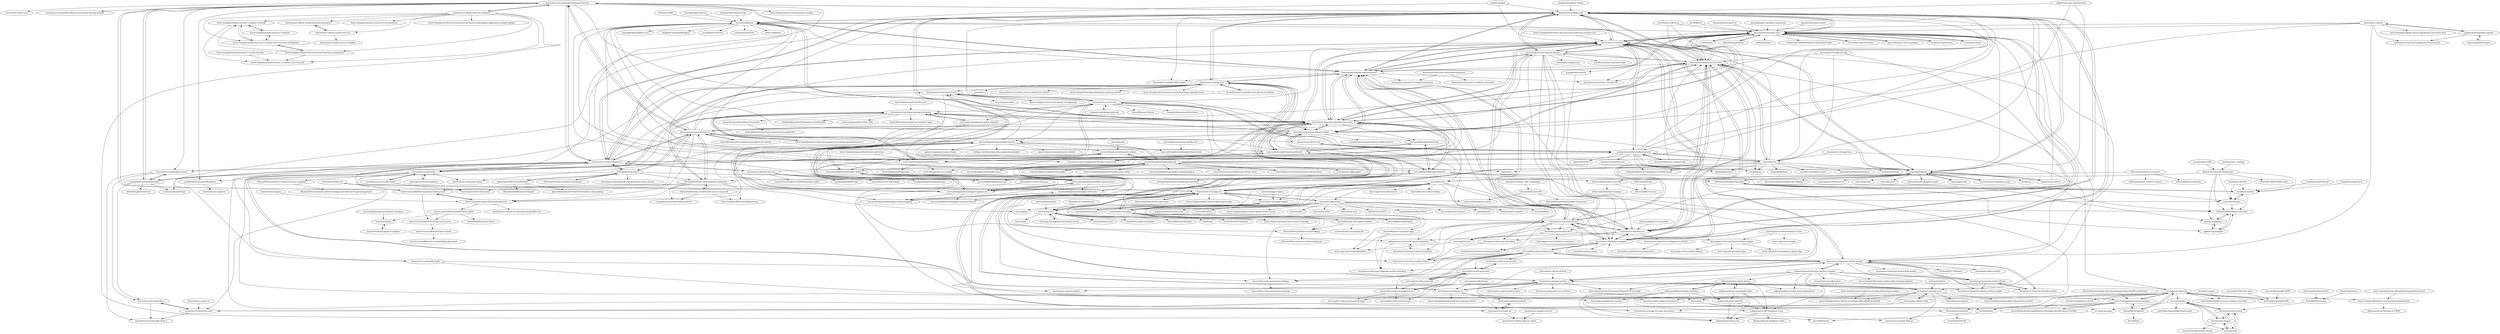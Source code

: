 digraph G {
"sachabruttin/CosmosDbExplorer" -> "Azure/cosmos-explorer"
"danielgerlag/conductor" -> "Azure/durabletask" ["e"=1]
"git-lfs/git-lfs" -> "Azure/azure-functions-host" ["e"=1]
"tronprotocol/java-tron" -> "Azure/azure-functions-host" ["e"=1]
"imgbot/Imgbot" -> "Azure/static-web-apps-cli" ["e"=1]
"imgbot/Imgbot" -> "Azure/azure-webjobs-sdk" ["e"=1]
"imgbot/Imgbot" -> "Azure/Azure-Functions" ["e"=1]
"AzureAD/azure-activedirectory-library-for-dotnet" -> "Azure/azure-storage-net" ["e"=1]
"Azure/azure-storage-java" -> "Azure-Samples/storage-blob-java-getting-started"
"Azure/azure-storage-java" -> "Azure/azure-storage-ios"
"Azure/azure-storage-java" -> "Azure/azure-storage-android"
"Azure/azure-storage-java" -> "Azure/azure-storage-python"
"Azure/azure-storage-java" -> "Azure/azure-storage-net"
"Azure/api-management-developer-portal" -> "Azure/azure-dev" ["e"=1]
"Azure/azure-storage-azcopy" -> "Azure/Azurite" ["e"=1]
"Azure/azure-storage-azcopy" -> "Azure/azure-functions-core-tools" ["e"=1]
"Azure/azure-storage-azcopy" -> "Azure/app-service-linux-docs" ["e"=1]
"Azure-Samples/Serverless-microservices-reference-architecture" -> "Azure/Azure-Functions" ["e"=1]
"tediousjs/tedious" -> "Azure/azure-storage-node" ["e"=1]
"Azure/azure-storage-fuse" -> "Azure/batch-shipyard" ["e"=1]
"Azure/azure-storage-fuse" -> "Azure/Azurite" ["e"=1]
"youzan/zan-proxy" -> "Azure/azure-functions-host" ["e"=1]
"Azure/azure-functions-docker" -> "Azure/azure-functions-openai-extension"
"Azure/azure-functions-docker" -> "Azure/azure-functions-nodejs-worker"
"Azure/azure-functions-docker" -> "Azure/azure-functions-templates"
"Azure/azure-functions-docker" -> "Azure/azure-functions-language-worker-protobuf"
"Azure/azure-functions-docker" -> "Azure/app-service-linux-docs"
"Azure/azure-functions-docker" -> "Azure/azure-functions-core-tools"
"Azure/azure-functions-docker" -> "Azure/azure-functions-extension-bundles"
"Azure/azure-functions-docker" -> "cgillum/azure-functions-openai-extension"
"Azure/azure-functions-docker" -> "Azure/azure-functions-ux"
"Azure/azure-functions-docker" -> "Azure/Azure-Functions"
"Azure/azure-functions-docker" -> "Azure/AppService"
"aspnet/SignalR-samples" -> "aspnet/AzureSignalR-samples" ["e"=1]
"Azure/azure-sdk-for-js" -> "Azure/azure-functions-core-tools" ["e"=1]
"Azure/azure-sdk-for-js" -> "Azure/azure-storage-node" ["e"=1]
"Azure/azure-sdk-for-js" -> "Azure/azure-functions-host" ["e"=1]
"Azure/azure-cosmos-dotnet-v3" -> "Azure/azure-cosmos-dotnet-v2"
"Azure/azure-cosmos-dotnet-v3" -> "Azure/azure-functions-durable-extension"
"Azure/azure-cosmos-dotnet-v3" -> "Azure/azure-documentdb-datamigrationtool"
"Azure/azure-cosmos-dotnet-v3" -> "IEvangelist/azure-cosmos-dotnet-repository"
"Azure/azure-cosmos-dotnet-v3" -> "Azure-Samples/cosmos-db-design-patterns"
"Azure/azure-cosmos-dotnet-v3" -> "Elfocrash/Cosmonaut"
"Azure/azure-cosmos-dotnet-v3" -> "Azure/azure-functions-host"
"Azure/azure-cosmos-dotnet-v3" -> "Azure/azure-functions-core-tools"
"Azure/azure-cosmos-dotnet-v3" -> "Azure/azure-sdk-for-net" ["e"=1]
"Azure/azure-cosmos-dotnet-v3" -> "AzureAD/microsoft-authentication-library-for-dotnet" ["e"=1]
"Azure/azure-cosmos-dotnet-v3" -> "AzureCosmosDB/data-migration-desktop-tool"
"Azure/azure-cosmos-dotnet-v3" -> "Azure/durabletask"
"Azure/azure-cosmos-dotnet-v3" -> "Azure-Samples/active-directory-aspnetcore-webapp-openidconnect-v2" ["e"=1]
"Azure/azure-cosmos-dotnet-v3" -> "Azure/azure-functions-openapi-extension"
"Azure/azure-cosmos-dotnet-v3" -> "Azure/Azure-Functions"
"microsoftarchive/BatchAI" -> "Azure/batch-shipyard"
"Azure/app-service-linux-docs" -> "Azure/AppService"
"Azure/app-service-linux-docs" -> "Azure/app-service-windows-containers"
"Azure/app-service-linux-docs" -> "Azure/app-service-quickstart-docker-images"
"Azure/cyclecloud-slurm" -> "Azure/azhpc-images"
"Azure/cyclecloud-slurm" -> "Azure/az-hop"
"Azure/cyclecloud-slurm" -> "Azure/azurehpc"
"Azure-Samples/active-directory-aspnetcore-webapp-openidconnect-v2" -> "Azure/azure-cosmos-dotnet-v3" ["e"=1]
"microsoft/artifacts-credprovider" -> "paolosalvatori/ServiceBusExplorer" ["e"=1]
"microsoft/artifacts-credprovider" -> "Azure/azure-functions-core-tools" ["e"=1]
"shibayan/appservice-acmebot" -> "Azure/azure-functions-ux" ["e"=1]
"microsoft/Oryx" -> "Azure/static-web-apps-deploy"
"microsoft/Oryx" -> "Azure/static-web-apps-cli"
"microsoft/Oryx" -> "Azure/static-web-apps"
"microsoft/Oryx" -> "microsoft/azure-container-apps" ["e"=1]
"microsoft/Oryx" -> "Azure-App-Service/KuduLite"
"microsoft/Oryx" -> "Azure-App-Service/ImageBuilder"
"microsoft/Oryx" -> "projectkudu/kudu"
"microsoft/Oryx" -> "Azure/app-service-linux-docs"
"microsoft/Oryx" -> "Azure/azure-functions-docker"
"microsoft/Oryx" -> "Azure/azure-dev"
"microsoft/Oryx" -> "Azure/azure-functions-dotnet-worker"
"microsoft/Oryx" -> "Azure/data-api-builder"
"microsoft/Oryx" -> "Azure/azure-functions-ux"
"microsoft/Oryx" -> "Azure/durabletask"
"microsoft/Oryx" -> "Azure/Mission-Critical-Online" ["e"=1]
"projectkudu/kudu" -> "microsoft/azure-pipelines-tasks" ["e"=1]
"projectkudu/kudu" -> "Azure/azure-webjobs-sdk"
"projectkudu/kudu" -> "Azure/azure-functions-host"
"projectkudu/kudu" -> "dotnet/cli" ["e"=1]
"projectkudu/kudu" -> "Azure/azure-content" ["e"=1]
"projectkudu/kudu" -> "Azure/azure-functions-core-tools"
"projectkudu/kudu" -> "Azure/Azure-Functions"
"projectkudu/kudu" -> "domaindrivendev/Swashbuckle.WebApi" ["e"=1]
"projectkudu/kudu" -> "aspnet/JavaScriptServices" ["e"=1]
"projectkudu/kudu" -> "cake-build/cake" ["e"=1]
"projectkudu/kudu" -> "Azure/autorest" ["e"=1]
"projectkudu/kudu" -> "microsoft/azure-pipelines-agent" ["e"=1]
"projectkudu/kudu" -> "Azure/azure-webjobs-sdk-extensions"
"projectkudu/kudu" -> "tjanczuk/iisnode" ["e"=1]
"projectkudu/kudu" -> "microsoft/Oryx"
"JamesRandall/FunctionMonkey" -> "JamesRandall/AzureFromTheTrenches.Commanding"
"JamesRandall/FunctionMonkey" -> "Elfocrash/Cosmonaut"
"JamesRandall/FunctionMonkey" -> "RehanSaeed/HttpClientSample"
"Azure/azure-libraries-for-net" -> "Azure/azure-cosmos-dotnet-v2"
"Azure/azure-libraries-for-net" -> "projectkudu/ARMClient" ["e"=1]
"Azure/azure-libraries-for-net" -> "Azure/azure-functions-durable-extension"
"Azure/azure-libraries-for-net" -> "Azure/azure-docs-sdk-dotnet" ["e"=1]
"Azure/azure-libraries-for-net" -> "mspnp/template-building-blocks" ["e"=1]
"Azure/azure-libraries-for-net" -> "Azure/Service-Fabric-Troubleshooting-Guides" ["e"=1]
"Azure/Azurite" -> "Azure/azure-functions-core-tools"
"Azure/Azurite" -> "Azure/durabletask"
"Azure/Azurite" -> "paolosalvatori/ServiceBusExplorer"
"Azure/Azurite" -> "Azure/azure-functions-host"
"Azure/Azurite" -> "Azure/azure-functions-durable-extension"
"Azure/Azurite" -> "Azure/bicep" ["e"=1]
"Azure/Azurite" -> "dotnet/tye" ["e"=1]
"Azure/Azurite" -> "Xabaril/AspNetCore.Diagnostics.HealthChecks" ["e"=1]
"Azure/Azurite" -> "khellang/Scrutor" ["e"=1]
"Azure/Azurite" -> "dotnet/sourcelink" ["e"=1]
"Azure/Azurite" -> "jbogard/Respawn" ["e"=1]
"Azure/Azurite" -> "Azure/azure-webjobs-sdk"
"Azure/Azurite" -> "coverlet-coverage/coverlet" ["e"=1]
"Azure/Azurite" -> "Azure/Azure-Functions"
"Azure/Azurite" -> "danielpalme/ReportGenerator" ["e"=1]
"Elfocrash/Youtube.AspNetCoreTutorial" -> "Elfocrash/Cosmonaut"
"Azure/azure-cli-extensions" -> "Azure/azure-dev" ["e"=1]
"yokawasa/envoy-proxy-demos" -> "yokawasa/vscode-translator-voice"
"yokawasa/envoy-proxy-demos" -> "yokawasa/action-sqlcheck"
"yokawasa/envoy-proxy-demos" -> "yokawasa/vscode-jaconv"
"yokawasa/envoy-proxy-demos" -> "yokawasa/kubectl-plugin-ssh-jump"
"yokawasa/envoy-proxy-demos" -> "yokawasa/fluent-plugin-azure-loganalytics"
"yokawasa/envoy-proxy-demos" -> "yokawasa/action-setup-kube-tools"
"Azure/azure-signalr" -> "aspnet/AzureSignalR-samples"
"Azure/azure-signalr" -> "Azure-Samples/signalr-service-quickstart-serverless-chat"
"Azure/azure-signalr" -> "Azure/azure-functions-host"
"Azure/azure-signalr" -> "Azure/Azure-Functions"
"Azure/azure-signalr" -> "Azure/azure-functions-python-worker"
"Azure/azure-signalr" -> "Azure/azure-functions-dotnet-worker"
"Azure/azure-signalr" -> "Azure/azure-functions-signalrservice-extension"
"microsoft/AzureML-BERT" -> "microsoftarchive/BatchAI" ["e"=1]
"microsoft/vscode-azurefunctions" -> "microsoft/vscode-azureappservice"
"microsoft/vscode-azurefunctions" -> "microsoft/vscode-cosmosdb"
"microsoft/vscode-azurefunctions" -> "microsoft/vscode-azuretools"
"microsoft/vscode-azurefunctions" -> "Azure/azure-functions-python-worker"
"microsoft/vscode-azurefunctions" -> "Azure/azure-functions-templates"
"microsoft/vscode-azurefunctions" -> "microsoft/vscode-azurestaticwebapps"
"microsoft/vscode-azurefunctions" -> "microsoft/vscode-azure-account"
"microsoft/vscode-azurefunctions" -> "Azure/azure-functions-nodejs-worker"
"Azure/azure-storage-android" -> "Azure/azure-storage-ios"
"MicrosoftLearning/AZ-203-DevelopingSolutionsforMicrosoftAzure" -> "Azure-Samples/azure-batch-samples" ["e"=1]
"SchedMD/slurm-gcp" -> "Azure/cyclecloud-slurm"
"Azure/azure-storage-net" -> "Azure/azure-webjobs-sdk"
"Azure/azure-storage-net" -> "Azure/azure-storage-python"
"Azure/azure-storage-net" -> "Azure/azure-webjobs-sdk-extensions"
"Azure/azure-storage-net" -> "Azure/azure-storage-java"
"Azure/azure-storage-net" -> "Azure/azure-cosmos-dotnet-v2"
"Azure/azure-storage-net" -> "Azure/azure-storage-net-data-movement"
"Azure/azure-storage-net" -> "Azure/azure-storage-ios"
"Azure/azure-storage-net" -> "AzureAD/azure-activedirectory-library-for-dotnet" ["e"=1]
"Azure/azure-storage-net" -> "Azure/azure-event-hubs"
"Azure/azure-storage-net" -> "Azure/azure-storage-node"
"Azure/azure-storage-net" -> "Azure/deco" ["e"=1]
"Azure/azure-storage-net" -> "microsoft/service-fabric-services-and-actors-dotnet" ["e"=1]
"Azure/azure-storage-net" -> "Azure-Samples/storage-table-dotnet-getting-started" ["e"=1]
"Azure/azure-storage-net" -> "Azure-Samples/active-directory-dotnet-webapp-openidconnect" ["e"=1]
"Azure/azure-storage-net" -> "Azure/azure-service-bus-dotnet"
"mosharaf/eecs598" -> "Romero027/sysnet-reading-list" ["e"=1]
"Azure/azure-functions-python-library" -> "Azure/azure-functions-durable-python"
"Azure/azure-functions-python-library" -> "Azure/azure-functions-python-worker"
"Azure/azure-functions-python-library" -> "Azure/azure-functions-docker-python-sample"
"aspnet/AzureSignalR-samples" -> "Azure/azure-signalr"
"aspnet/AzureSignalR-samples" -> "Azure/azure-functions-signalrservice-extension"
"aspnet/AzureSignalR-samples" -> "aspnet/SignalR-samples" ["e"=1]
"Azure/azurehpc" -> "Azure/azhpc-images"
"Azure/azurehpc" -> "az-cat/az-hpcapps"
"Azure/azurehpc" -> "Azure/cyclecloud-slurm"
"Azure/azurehpc" -> "Azure/az-hop"
"Azure/azurehpc" -> "azurebigcompute/BigComputeLabs"
"Azure/azure-functions-python-worker" -> "Azure/azure-functions-python-library"
"Azure/azure-functions-python-worker" -> "Azure/azure-functions-durable-python"
"Azure/azure-functions-python-worker" -> "yokawasa/azure-functions-python-samples"
"Azure/azure-functions-python-worker" -> "Azure/azure-functions-docker"
"Azure/azure-functions-python-worker" -> "microsoft/vscode-azurefunctions"
"Azure/azure-functions-python-worker" -> "Azure/Azure-Functions"
"Azure/azure-functions-python-worker" -> "Azure/azure-functions-powershell-worker" ["e"=1]
"Azure/azure-functions-python-worker" -> "Azure/azure-functions-docker-python-sample"
"Azure/azure-functions-python-worker" -> "TechnionYP5779/team4" ["e"=1]
"Azure/azure-functions-python-worker" -> "Azure/azure-storage-python"
"Azure/azure-functions-python-worker" -> "Azure/azure-functions-templates"
"Azure/azure-functions-python-worker" -> "Azure/azure-functions-language-worker-protobuf"
"Azure/azure-functions-python-worker" -> "Azure/azure-functions-core-tools"
"Azure/azure-functions-python-worker" -> "Azure/azure-functions-host"
"Azure/azure-functions-python-worker" -> "Azure/azure-kusto-python" ["e"=1]
"Azure/azure-storage-node" -> "Azure/azure-sdk-for-node" ["e"=1]
"Azure/azure-storage-node" -> "Azure/azure-cosmosdb-node"
"Azure/azure-storage-node" -> "Azure/azure-storage-js"
"Azure/azure-storage-node" -> "Azure/azure-storage-net"
"Azure/azure-storage-node" -> "Azure/azure-storage-python"
"Azure/azure-storage-node" -> "Azure/azure-storage-blob-go" ["e"=1]
"Azure/azure-storage-node" -> "Azure-Samples/storage-blob-node-getting-started"
"Azure/azure-storage-node" -> "Azure-Samples/azure-sdk-for-js-storage-blob-upload-download"
"Azure/azure-storage-node" -> "Azure/azurefile-dockervolumedriver"
"Azure/azure-storage-node" -> "Azure/api-management-samples" ["e"=1]
"SymbioticLab/Justitia" -> "SymbioticLab/Sol" ["e"=1]
"scale-tone/DurableFunctionsMonitor" -> "microsoft/DurableFunctionsMonitor"
"scale-tone/DurableFunctionsMonitor" -> "Azure/azure-functions-durable-extension"
"scale-tone/DurableFunctionsMonitor" -> "scale-tone/az-func-as-a-graph"
"scale-tone/DurableFunctionsMonitor" -> "Azure/reddog-containerapps" ["e"=1]
"scale-tone/DurableFunctionsMonitor" -> "Azure/azure-functions-openapi-extension"
"scale-tone/DurableFunctionsMonitor" -> "cgillum/azure-functions-openai-extension"
"scale-tone/DurableFunctionsMonitor" -> "microsoft/durabletask-mssql"
"scale-tone/DurableFunctionsMonitor" -> "microsoft/durabletask-netherite"
"Elfocrash/Cosmonaut" -> "JamesRandall/FunctionMonkey"
"Elfocrash/Cosmonaut" -> "Elfocrash/awesome-cosmosdb"
"Elfocrash/Cosmonaut" -> "Azure/azure-cosmos-dotnet-v2"
"Elfocrash/Cosmonaut" -> "sachabruttin/CosmosDbExplorer"
"Elfocrash/Cosmonaut" -> "IEvangelist/azure-cosmos-dotnet-repository"
"Elfocrash/Cosmonaut" -> "Azure/azure-cosmos-dotnet-v3"
"Elfocrash/Cosmonaut" -> "Elfocrash/Youtube.AspNetCoreTutorial"
"Elfocrash/Cosmonaut" -> "Azure/azure-documentdb-changefeedprocessor-dotnet"
"microsoft/vscode-azuretools" -> "microsoft/vscode-azureappservice"
"microsoft/vscode-azuretools" -> "microsoft/vscode-azurestorage"
"microsoft/vscode-azuretools" -> "microsoft/vscode-azure-account"
"microsoft/vscode-azuretools" -> "microsoft/vscode-azurestaticwebapps"
"microsoft/vscode-azuretools" -> "microsoft/vscode-azurecontainerapps"
"microsoft/vscode-azuretools" -> "microsoft/vscode-cosmosdb"
"Azure/kubernetes-keyvault-flexvol" -> "microsoft/ApplicationInsights-Kubernetes" ["e"=1]
"Azure/app-service-quickstart-docker-images" -> "Azure-App-Service/wordpress-alpine-php"
"Azure/app-service-quickstart-docker-images" -> "Azure/app-service-builtin-images"
"Azure/app-service-quickstart-docker-images" -> "Azure-App-Service/nginx-fpm"
"Elfocrash/awesome-cosmosdb" -> "Elfocrash/websocket-manager"
"Elfocrash/awesome-cosmosdb" -> "Elfocrash/Servermore"
"Azure/azure-functions-durable-js" -> "Azure/azure-functions-nodejs-worker"
"yokawasa/kubectl-plugin-ssh-jump" -> "yokawasa/vscode-translator-voice"
"yokawasa/kubectl-plugin-ssh-jump" -> "yokawasa/envoy-proxy-demos"
"yokawasa/kubectl-plugin-ssh-jump" -> "yokawasa/action-sqlcheck"
"yokawasa/kubectl-plugin-ssh-jump" -> "yokawasa/vscode-jaconv"
"Azure/azure-functions-durable-python" -> "Azure/azure-functions-python-library"
"Azure/azure-functions-durable-python" -> "Azure/azure-functions-python-worker"
"Azure-Samples/media-services-v3-dotnet" -> "Azure-Samples/media-services-v3-dotnet-tutorials"
"Azure-Samples/media-services-v3-dotnet" -> "Azure-Samples/media-services-v3-dotnet-core-functions-integration"
"Azure-Samples/media-services-v3-node-tutorials" -> "Azure-Samples/media-services-v3-dotnet-core-tutorials"
"Azure/azure-functions-servicebus-extension" -> "Azure/azure-functions-eventhubs-extension"
"Azure/azure-functions-servicebus-extension" -> "Azure/azure-functions-eventgrid-extension"
"microsoft/vscode-cosmosdb" -> "microsoft/vscode-azurefunctions"
"microsoft/vscode-cosmosdb" -> "microsoft/vscode-azuretools"
"microsoft/vscode-cosmosdb" -> "microsoft/vscode-azureappservice"
"numbleroot/nemo" -> "SymbioticLab/Sol"
"numbleroot/nemo" -> "UWNetworksLab/adn-controller"
"aliencube/AzureFunctions.Extensions" -> "yuka1984/azure-functions-extensions-swashbuckle"
"Azure/azure-cosmos-js" -> "Azure/azure-cosmosdb-node" ["e"=1]
"Azure/azure-sdk-for-media-services-extensions" -> "Azure/azure-sdk-for-media-services"
"Azure-Samples/media-services-v3-dotnet-tutorials" -> "Azure-Samples/media-services-v3-dotnet-core-tutorials"
"Azure-Samples/media-services-v3-dotnet-tutorials" -> "Azure-Samples/media-services-v3-dotnet-core-functions-integration"
"Azure-Samples/media-services-v3-dotnet-tutorials" -> "Azure-Samples/media-services-v3-dotnet"
"Azure-Samples/media-services-v3-dotnet-core-functions-integration" -> "Azure-Samples/media-services-dotnet-functions-integration"
"Azure-Samples/media-services-v3-dotnet-core-functions-integration" -> "Azure-Samples/media-services-v3-dotnet-tutorials"
"Azure-Samples/media-services-v3-dotnet-core-functions-integration" -> "Azure-Samples/media-services-v3-dotnet"
"Azure/Azure-AppServices-Diagnostics-Portal" -> "Azure/Azure-AppServices-Diagnostics"
"MicrosoftDocs/mslearn-connect-services-together" -> "MicrosoftDocs/mslearn-publish-manage-apis-with-azure-api-management"
"yokawasa/vscode-translator-voice" -> "yokawasa/vscode-jaconv"
"yokawasa/vscode-translator-voice" -> "NoOps-jp/azure-database-scaler"
"Azure-Samples/azure-sdk-for-js-storage-blob-stream-nodejs" -> "Azure-Samples/azure-sdk-for-js-storage-blob-upload-download"
"Azure/azure-sdk-for-net" -> "paolosalvatori/ServiceBusExplorer" ["e"=1]
"Azure/durabletask" -> "Azure/azure-functions-durable-extension"
"Azure/durabletask" -> "microsoft/durabletask-mssql"
"Azure/durabletask" -> "microsoft/durabletask-netherite"
"Azure/durabletask" -> "Azure/azure-functions-host"
"Azure/durabletask" -> "Azure/azure-webjobs-sdk"
"Azure/durabletask" -> "danielgerlag/workflow-core" ["e"=1]
"Azure/durabletask" -> "BrighterCommand/Brighter" ["e"=1]
"Azure/durabletask" -> "eventflow/EventFlow" ["e"=1]
"Azure/durabletask" -> "sebastienros/yessql" ["e"=1]
"Azure/durabletask" -> "microsoft/DurableFunctionsMonitor"
"Azure/durabletask" -> "dotnet/tye" ["e"=1]
"Azure/durabletask" -> "rebus-org/Rebus" ["e"=1]
"Azure/durabletask" -> "Azure/azure-functions-core-tools"
"Azure/durabletask" -> "scale-tone/DurableFunctionsMonitor"
"Azure/durabletask" -> "Azure/azure-webjobs-sdk-extensions"
"paolosalvatori/ServiceBusExplorer" -> "Azure/azure-service-bus"
"paolosalvatori/ServiceBusExplorer" -> "Azure/azure-sdk-for-net" ["e"=1]
"paolosalvatori/ServiceBusExplorer" -> "App-vNext/Polly" ["e"=1]
"paolosalvatori/ServiceBusExplorer" -> "Azure/azure-cosmos-dotnet-v2"
"paolosalvatori/ServiceBusExplorer" -> "Azure/Azure-Functions"
"paolosalvatori/ServiceBusExplorer" -> "AutoFixture/AutoFixture" ["e"=1]
"paolosalvatori/ServiceBusExplorer" -> "Azure/azure-service-bus-dotnet"
"paolosalvatori/ServiceBusExplorer" -> "Azure/azure-api-management-devops-resource-kit" ["e"=1]
"paolosalvatori/ServiceBusExplorer" -> "Azure/Azurite"
"paolosalvatori/ServiceBusExplorer" -> "Xabaril/AspNetCore.Diagnostics.HealthChecks" ["e"=1]
"paolosalvatori/ServiceBusExplorer" -> "Azure/azure-webjobs-sdk"
"paolosalvatori/ServiceBusExplorer" -> "Azure/azure-functions-host"
"paolosalvatori/ServiceBusExplorer" -> "microsoft/artifacts-credprovider" ["e"=1]
"paolosalvatori/ServiceBusExplorer" -> "khellang/Scrutor" ["e"=1]
"paolosalvatori/ServiceBusExplorer" -> "Azure/bicep" ["e"=1]
"microsoft/azure-pipelines-tasks" -> "projectkudu/kudu" ["e"=1]
"microsoft/OCR-Form-Tools" -> "microsoftarchive/BatchAI" ["e"=1]
"Azure-Samples/Azure-MachineLearning-DataScience" -> "Azure-Samples/Machine-Learning-Operationalization" ["e"=1]
"Azure/static-web-apps-cli" -> "Azure/static-web-apps"
"Azure/static-web-apps-cli" -> "microsoft/vscode-azurestaticwebapps"
"Azure/static-web-apps-cli" -> "Azure/static-web-apps-deploy"
"Azure/static-web-apps-cli" -> "Azure/azure-dev"
"Azure/static-web-apps-cli" -> "staticwebdev/awesome-azure-static-web-apps"
"Azure/static-web-apps-cli" -> "Azure/azure-functions-core-tools"
"Azure/static-web-apps-cli" -> "microsoft/Oryx"
"Azure/static-web-apps-cli" -> "staticwebdev/blazor-starter"
"Azure/static-web-apps-cli" -> "Azure-Samples/contoso-real-estate" ["e"=1]
"Azure/static-web-apps-cli" -> "Azure/azure-functions-nodejs-worker"
"Azure/static-web-apps-cli" -> "Azure/azure-functions-openapi-extension"
"Azure/static-web-apps-cli" -> "Azure/data-api-builder"
"Azure/static-web-apps-cli" -> "Azure-Samples/azure-search-openai-javascript" ["e"=1]
"Azure/static-web-apps-cli" -> "MicrosoftDocs/mslearn-staticwebapp"
"Azure/static-web-apps-cli" -> "Azure/azure-functions-dotnet-worker"
"Azure/iisnode" -> "microsoft/ApplicationInsights-node.js" ["e"=1]
"pentium3/sys_reading" -> "Romero027/sysnet-reading-list" ["e"=1]
"csharpfritz/csharp_with_csharpfritz" -> "csharpfritz/InstantAPIs" ["e"=1]
"Azure/webapps-deploy" -> "Azure/static-web-apps-deploy" ["e"=1]
"Azure/azure-functions-dotnet-worker" -> "Azure/azure-functions-openapi-extension"
"Azure/azure-functions-dotnet-worker" -> "Azure/azure-functions-durable-extension"
"Azure/azure-functions-dotnet-worker" -> "Azure/azure-functions-core-tools"
"Azure/azure-functions-dotnet-worker" -> "Azure/azure-functions-dotnet-worker-preview"
"Azure/azure-functions-dotnet-worker" -> "Azure/azure-functions-host"
"Azure/azure-functions-dotnet-worker" -> "Azure/azure-webjobs-sdk-extensions"
"Azure/azure-functions-dotnet-worker" -> "microsoft/durabletask-dotnet"
"Azure/azure-functions-dotnet-worker" -> "Azure/Azure-Functions"
"Azure/azure-functions-dotnet-worker" -> "Azure/azure-functions-docker"
"Azure/azure-functions-dotnet-worker" -> "microsoft/DurableFunctionsMonitor"
"Azure/azure-functions-dotnet-worker" -> "IEvangelist/azure-cosmos-dotnet-repository"
"Azure/azure-functions-dotnet-worker" -> "Azure/durabletask"
"Azure/azure-functions-dotnet-worker" -> "microsoft/ApplicationInsights-dotnet"
"tjanczuk/iisnode" -> "projectkudu/kudu" ["e"=1]
"Azure/azure-sdk-for-node" -> "Azure/azure-storage-node" ["e"=1]
"Azure/azure-sdk-for-node" -> "Azure/azure-cosmosdb-node" ["e"=1]
"Azure/azure-sdk-for-node" -> "microsoft/ApplicationInsights-node.js" ["e"=1]
"Azure/azure-sdk-for-node" -> "projectkudu/kudu" ["e"=1]
"Azure/azure-sdk-for-java" -> "Azure/azure-storage-java" ["e"=1]
"PySlurm/pyslurm" -> "SchedMD/slurm-gcp" ["e"=1]
"Azure/azure-webjobs-sdk" -> "Azure/azure-webjobs-sdk-extensions"
"Azure/azure-webjobs-sdk" -> "Azure/azure-functions-host"
"Azure/azure-webjobs-sdk" -> "Azure/azure-functions-durable-extension"
"Azure/azure-webjobs-sdk" -> "Azure/Azure-Functions"
"Azure/azure-webjobs-sdk" -> "Azure/azure-functions-core-tools"
"Azure/azure-webjobs-sdk" -> "Azure/azure-storage-net"
"Azure/azure-webjobs-sdk" -> "Azure/azure-functions-ux"
"Azure/azure-webjobs-sdk" -> "Azure/app-service-announcements"
"Azure/azure-webjobs-sdk" -> "Azure/azure-webjobs-sdk-samples"
"Azure/azure-webjobs-sdk" -> "Azure/azure-cosmos-dotnet-v2"
"Azure/azure-webjobs-sdk" -> "projectkudu/kudu"
"Azure/azure-webjobs-sdk" -> "Azure/durabletask"
"Azure/azure-webjobs-sdk" -> "Azure/azure-documentdb-datamigrationtool"
"Azure/azure-webjobs-sdk" -> "Azure/azure-functions-templates"
"Azure/azure-webjobs-sdk" -> "Azure/azure-functions-vs-build-sdk"
"Azure/static-web-apps" -> "Azure/static-web-apps-deploy"
"Azure/static-web-apps" -> "Azure/static-web-apps-cli"
"Azure/static-web-apps" -> "staticwebdev/awesome-azure-static-web-apps"
"Azure/static-web-apps" -> "microsoft/static-web-apps-examples"
"Azure/static-web-apps" -> "microsoft/Oryx"
"Azure/static-web-apps" -> "MicrosoftDocs/mslearn-staticwebapp"
"Azure/static-web-apps" -> "Azure/azure-functions-docker"
"Azure/static-web-apps" -> "staticwebdev/vanilla-basic"
"Azure/static-web-apps" -> "microsoft/vscode-azurestaticwebapps"
"Azure/functions-action" -> "Azure/static-web-apps-deploy" ["e"=1]
"Azure/azure-functions-openapi-extension" -> "Azure/azure-functions-dotnet-worker"
"Azure/azure-functions-openapi-extension" -> "scale-tone/DurableFunctionsMonitor"
"Azure/azure-functions-openapi-extension" -> "Azure/azure-functions-durable-extension"
"Azure/azure-functions-openapi-extension" -> "Azure/api-management-policy-snippets" ["e"=1]
"Azure/azure-functions-openapi-extension" -> "vitalybibikov/AzureExtensions.Swashbuckle"
"Azure/azure-functions-openapi-extension" -> "aliencube/AzureFunctions.Extensions"
"Azure/azure-functions-openapi-extension" -> "Azure/azure-api-management-devops-resource-kit" ["e"=1]
"Azure/azure-functions-openapi-extension" -> "microsoft/DurableFunctionsMonitor"
"Azure/azure-functions-openapi-extension" -> "Azure-Samples/Serverless-APIs" ["e"=1]
"Azure/azure-functions-openapi-extension" -> "IEvangelist/azure-cosmos-dotnet-repository"
"Azure/azure-functions-openapi-extension" -> "tomkerkhove/azure-apim-on-container-apps" ["e"=1]
"microsoft/vscode-azurestaticwebapps" -> "microsoft/vscode-azureresourcegroups"
"AzureAD/microsoft-identity-web" -> "Azure/azure-functions-openapi-extension" ["e"=1]
"microsoft/static-web-apps-examples" -> "microsoft/swa-community-kit"
"microsoft/static-web-apps-examples" -> "MicrosoftDocs/mslearn-staticwebapp"
"mehdime/DbContextScope" -> "Azure/durabletask" ["e"=1]
"Azure/azure-cosmos-dotnet-v2" -> "Azure/azure-cosmos-dotnet-v3"
"Azure/azure-cosmos-dotnet-v2" -> "mingaliu/DocumentDBStudio"
"Azure/azure-cosmos-dotnet-v2" -> "Azure/azure-documentdb-datamigrationtool"
"Azure/azure-cosmos-dotnet-v2" -> "Azure/azure-cosmosdb-js-server"
"Azure/azure-cosmos-dotnet-v2" -> "Azure/azure-webjobs-sdk"
"Azure/azure-cosmos-dotnet-v2" -> "Azure/azure-cosmosdb-spark" ["e"=1]
"Azure/azure-cosmos-dotnet-v2" -> "Azure/azure-storage-net"
"Azure/azure-cosmos-dotnet-v2" -> "Azure/azure-webjobs-sdk-extensions"
"Azure/azure-cosmos-dotnet-v2" -> "Elfocrash/Cosmonaut"
"Azure/azure-cosmos-dotnet-v2" -> "Azure/Azure-Functions"
"Azure/azure-cosmos-dotnet-v2" -> "Azure/azure-service-bus-dotnet"
"Azure/azure-cosmos-dotnet-v2" -> "paolosalvatori/ServiceBusExplorer"
"Azure/azure-cosmos-dotnet-v2" -> "Crokus/cosmosdb-repo"
"Azure/azure-cosmos-dotnet-v2" -> "Azure/azure-libraries-for-net"
"Azure/azure-cosmos-dotnet-v2" -> "Azure/azure-event-hubs"
"Azure/azhpc-images" -> "Azure/azurehpc"
"Azure/azhpc-images" -> "Azure/az-hop"
"Azure/azhpc-images" -> "Azure/cyclecloud-slurm"
"Azure/azhpc-images" -> "Azure/azurehpc-health-checks"
"microsoft/ApplicationInsights-node.js" -> "microsoft/ApplicationInsights-JS"
"microsoft/ApplicationInsights-node.js" -> "microsoft/ApplicationInsights-Home"
"Azure-Samples/saga-orchestration-serverless" -> "scale-tone/DurableFunctionsMonitor" ["e"=1]
"microsoft/ApplicationInsights-Home" -> "microsoft/ApplicationInsights-dotnet-server"
"microsoft/ApplicationInsights-Home" -> "microsoft/ApplicationInsights-aspnetcore"
"microsoft/ApplicationInsights-Home" -> "microsoft/ApplicationInsights-dotnet"
"microsoft/ApplicationInsights-Home" -> "microsoft/ApplicationInsights-Announcements"
"microsoft/ApplicationInsights-Home" -> "microsoft/ApplicationInsights-dotnet-logging"
"microsoft/ApplicationInsights-Home" -> "microsoft/ApplicationInsights-SDK-Labs"
"ShawnShiSS/clean-architecture-azure-cosmos-db" -> "IEvangelist/azure-cosmos-dotnet-repository"
"ShawnShiSS/clean-architecture-azure-cosmos-db" -> "mspnp/transactional-outbox-pattern"
"ShawnShiSS/clean-architecture-azure-cosmos-db" -> "Azure-Samples/PartitionedRepository"
"Azure/Azure-Media-Services-Explorer" -> "Azure/azure-sdk-for-media-services"
"Azure/Azure-Media-Services-Explorer" -> "Azure-Samples/media-services-dotnet-functions-integration"
"Azure/Azure-Media-Services-Explorer" -> "Azure-Samples/media-services-v3-rest-postman"
"Azure/Azure-Media-Services-Explorer" -> "Azure-Samples/media-services-v3-dotnet-core-functions-integration"
"Azure/Azure-Media-Services-Explorer" -> "Azure-Samples/media-services-v3-dotnet-core-tutorials"
"Azure/Azure-Media-Services-Explorer" -> "Azure/azure-sdk-for-media-services-extensions"
"Azure/Azure-Media-Services-Explorer" -> "Azure/blobporter"
"Azure/Azure-Media-Services-Explorer" -> "Azure/azure-documentdb-datamigrationtool"
"Azure/Azure-Media-Services-Explorer" -> "Azure-Samples/media-services-v3-dotnet-tutorials"
"Azure/Azure-Media-Services-Explorer" -> "Azure-Samples/media-services-javascript-azure-media-player-application-insights-plugin"
"Azure/azure-cosmosdb-node" -> "Azure/azure-documentdb-node-q"
"Azure/azure-cosmosdb-node" -> "Azure/azure-documentdb-js"
"microsoft/ApplicationInsights-Java" -> "microsoft/ApplicationInsights-node.js" ["e"=1]
"IEvangelist/azure-cosmos-dotnet-repository" -> "ShawnShiSS/clean-architecture-azure-cosmos-db"
"IEvangelist/azure-cosmos-dotnet-repository" -> "Azure-Samples/PartitionedRepository"
"IEvangelist/azure-cosmos-dotnet-repository" -> "Azure-Samples/cosmos-db-design-patterns"
"IEvangelist/azure-cosmos-dotnet-repository" -> "Azure/azure-cosmos-dotnet-v3"
"IEvangelist/azure-cosmos-dotnet-repository" -> "AzureCosmosDB/data-migration-desktop-tool"
"IEvangelist/azure-cosmos-dotnet-repository" -> "Azure/azure-functions-openapi-extension"
"IEvangelist/azure-cosmos-dotnet-repository" -> "mspnp/transactional-outbox-pattern"
"mingaliu/DocumentDBStudio" -> "Azure/azure-cosmos-dotnet-v2"
"mingaliu/DocumentDBStudio" -> "Azure/azure-documentdb-datamigrationtool"
"mingaliu/DocumentDBStudio" -> "Crokus/cosmosdb-repo"
"mingaliu/DocumentDBStudio" -> "Azure/azure-cosmosdb-js-server"
"mingaliu/DocumentDBStudio" -> "ASOS/SimpleEventStore" ["e"=1]
"mingaliu/DocumentDBStudio" -> "Azure/azure-documentdb-js"
"Azure/static-web-apps-deploy" -> "Azure/static-web-apps"
"Azure/static-web-apps-deploy" -> "Azure/functions-action" ["e"=1]
"yokawasa/action-setup-kube-tools" -> "yokawasa/action-sqlcheck"
"yokawasa/action-setup-kube-tools" -> "yokawasa/vscode-jaconv"
"yokawasa/action-setup-kube-tools" -> "yokawasa/envoy-proxy-demos"
"yokawasa/action-setup-kube-tools" -> "yokawasa/vscode-translator-voice"
"MicrosoftDocs/mslearn-staticwebapp" -> "MicrosoftDocs/mslearn-staticwebapp-api"
"SymbioticLab/Sol" -> "numbleroot/nemo"
"SymbioticLab/Sol" -> "UWNetworksLab/adn-controller"
"SymbioticLab/Sol" -> "UWNetworksLab/meshinsight"
"Azure/azure-documentdb-js" -> "Azure/azure-documentdb-node-q"
"Azure/azure-documentdb-js" -> "Azure/azure-cosmosdb-node"
"Elfocrash/vistr.dev" -> "Elfocrash/Servermore"
"yokawasa/action-sqlcheck" -> "yokawasa/vscode-jaconv"
"yokawasa/action-sqlcheck" -> "yokawasa/vscode-translator-voice"
"SymbioticLab/FedScale" -> "SymbioticLab/Sol" ["e"=1]
"microsoft/durabletask-netherite" -> "microsoft/durabletask-mssql"
"microsoft/durabletask-netherite" -> "numbleroot/nemo"
"microsoft/durabletask-netherite" -> "SymbioticLab/Sol"
"microsoft/durabletask-netherite" -> "UWNetworksLab/meshinsight"
"microsoft/durabletask-netherite" -> "microsoft/durabletask-dotnet"
"microsoft/durabletask-netherite" -> "microsoft/DurableFunctionsMonitor"
"microsoft/durabletask-netherite" -> "Azure/azure-functions-durable-extension"
"microsoft/durabletask-netherite" -> "UWNetworksLab/adn-controller"
"microsoft/ApplicationInsights-aspnetcore" -> "microsoft/ApplicationInsights-dotnet"
"microsoft/ApplicationInsights-aspnetcore" -> "microsoft/ApplicationInsights-dotnet-server"
"microsoft/ApplicationInsights-aspnetcore" -> "microsoft/ApplicationInsights-Home"
"microsoft/ApplicationInsights-aspnetcore" -> "microsoft/ApplicationInsights-dotnet-logging"
"microsoft/ApplicationInsights-aspnetcore" -> "microsoft/ApplicationInsights-Announcements"
"microsoft/ApplicationInsights-aspnetcore" -> "Azure/azure-service-bus-dotnet"
"microsoft/ApplicationInsights-aspnetcore" -> "microsoft/ApplicationInsights-JS"
"Azure-Samples/azure-batch-samples" -> "Azure/BatchExplorer"
"Azure-Samples/azure-batch-samples" -> "AzureADQuickStarts/AppModelv2-WebApp-OpenIDConnect-DotNet" ["e"=1]
"Azure-Samples/azure-batch-samples" -> "Azure/blobxfer"
"Azure-Samples/azure-batch-samples" -> "Azure/batch-shipyard"
"Azure-Samples/azure-batch-samples" -> "Azure/azure-storage-net-data-movement"
"Azure/azure-documentdb-datamigrationtool" -> "AzureCosmosDB/data-migration-desktop-tool"
"Azure/azure-documentdb-datamigrationtool" -> "mingaliu/DocumentDBStudio"
"Azure/azure-documentdb-datamigrationtool" -> "Azure/azure-cosmos-dotnet-v2"
"Azure/azure-documentdb-datamigrationtool" -> "Azure/azure-webjobs-sdk-extensions"
"Azure/azure-documentdb-datamigrationtool" -> "Azure/Azure-Media-Services-Explorer"
"Azure/azure-documentdb-datamigrationtool" -> "Azure/azure-webjobs-sdk"
"Azure/azure-documentdb-datamigrationtool" -> "Azure/azure-cosmos-dotnet-v3"
"Azure/azure-documentdb-datamigrationtool" -> "Azure-Samples/azure-search-dotnet-samples" ["e"=1]
"Azure/azure-documentdb-datamigrationtool" -> "microsoft/CosmicClone"
"Azure/azure-documentdb-datamigrationtool" -> "sachabruttin/CosmosDbExplorer"
"Azure/azure-documentdb-datamigrationtool" -> "Azure/azure-cosmosdb-spark" ["e"=1]
"Azure/azure-documentdb-datamigrationtool" -> "Azure/azure-cosmosdb-js-server"
"Azure/azure-documentdb-datamigrationtool" -> "Azure/azure-cosmosdb-bulkexecutor-dotnet-getting-started" ["e"=1]
"Azure/azure-documentdb-datamigrationtool" -> "Azure/azure-functions-durable-extension"
"Azure/azure-stream-analytics" -> "Azure/azure-event-hubs" ["e"=1]
"radius-project/radius" -> "Azure/azure-dev" ["e"=1]
"Azure/azure-webjobs-sdk-extensions" -> "Azure/azure-webjobs-sdk"
"Azure/azure-webjobs-sdk-extensions" -> "Azure/azure-functions-ux"
"Azure/azure-webjobs-sdk-extensions" -> "Azure/azure-functions-durable-extension"
"Azure/azure-webjobs-sdk-extensions" -> "Azure/azure-functions-templates"
"Azure/azure-webjobs-sdk-extensions" -> "Azure/azure-documentdb-datamigrationtool"
"Azure/azure-webjobs-sdk-extensions" -> "Azure/azure-functions-vs-build-sdk"
"Azure/azure-webjobs-sdk-extensions" -> "Azure/azure-functions-host"
"Azure/azure-webjobs-sdk-extensions" -> "Azure/azure-webjobs-sdk-samples"
"Azure/azure-webjobs-sdk-extensions" -> "Azure/app-service-announcements"
"Azure/azure-webjobs-sdk-extensions" -> "Azure/Azure-Functions"
"Azure/azure-webjobs-sdk-extensions" -> "Azure/azure-storage-net"
"Azure/azure-webjobs-sdk-extensions" -> "Azure/azure-functions-eventgrid-extension"
"Azure/azure-webjobs-sdk-extensions" -> "Azure/azure-functions-dotnet-worker"
"Azure/azure-webjobs-sdk-extensions" -> "Azure/azure-cosmos-dotnet-v2"
"Azure/azure-webjobs-sdk-extensions" -> "scale-tone/DurableFunctionsMonitor"
"Azure/az-hop" -> "Azure/azhpc-images"
"Azure/az-hop" -> "Azure/cyclecloud-slurm"
"microsoft/ApplicationInsights-JS" -> "microsoft/ApplicationInsights-node.js"
"microsoft/ApplicationInsights-JS" -> "TrilonIO/angular-application-insights"
"microsoft/ApplicationInsights-JS" -> "microsoft/ApplicationInsights-dotnet"
"microsoft/ApplicationInsights-JS" -> "microsoft/ApplicationInsights-dotnet-server"
"microsoft/ApplicationInsights-JS" -> "microsoft/ApplicationInsights-Home"
"microsoft/ApplicationInsights-JS" -> "microsoft/ApplicationInsights-aspnetcore"
"microsoft/ApplicationInsights-JS" -> "Azure-Samples/application-insights-react-demo"
"microsoft/ApplicationInsights-JS" -> "microsoft/ApplicationInsights-Java" ["e"=1]
"microsoft/ApplicationInsights-JS" -> "Azure/azure-webjobs-sdk"
"microsoft/ApplicationInsights-JS" -> "microsoft/applicationinsights-angularplugin-js"
"microsoft/ApplicationInsights-JS" -> "projectkudu/kudu"
"microsoft/ApplicationInsights-JS" -> "AzureAD/azure-activedirectory-library-for-js" ["e"=1]
"microsoft/ApplicationInsights-JS" -> "Azure/azure-webjobs-sdk-extensions"
"microsoft/ApplicationInsights-JS" -> "Azure/react-appinsights"
"microsoft/ApplicationInsights-JS" -> "AzureAD/microsoft-authentication-library-for-js" ["e"=1]
"sendgrid/sendgrid-csharp" -> "Azure/azure-webjobs-sdk" ["e"=1]
"microsoft/ApplicationInsights-dotnet" -> "microsoft/ApplicationInsights-aspnetcore"
"microsoft/ApplicationInsights-dotnet" -> "microsoft/ApplicationInsights-dotnet-server"
"microsoft/ApplicationInsights-dotnet" -> "microsoft/ApplicationInsights-Home"
"microsoft/ApplicationInsights-dotnet" -> "microsoft/ApplicationInsights-JS"
"microsoft/ApplicationInsights-dotnet" -> "microsoft/ApplicationInsights-dotnet-logging"
"microsoft/ApplicationInsights-dotnet" -> "microsoft/ApplicationInsights-Kubernetes"
"microsoft/ApplicationInsights-dotnet" -> "opentracing/opentracing-csharp" ["e"=1]
"microsoft/ApplicationInsights-dotnet" -> "serilog-contrib/serilog-sinks-applicationinsights" ["e"=1]
"microsoft/ApplicationInsights-dotnet" -> "Azure/azure-functions-dotnet-worker"
"microsoft/ApplicationInsights-dotnet" -> "open-telemetry/opentelemetry-dotnet" ["e"=1]
"microsoft/ApplicationInsights-dotnet" -> "Azure/azure-service-bus-dotnet"
"microsoft/ApplicationInsights-dotnet" -> "microsoft/ApplicationInsights-node.js"
"microsoft/ApplicationInsights-dotnet" -> "Azure/azure-webjobs-sdk"
"Azure/azure-storage-python" -> "Azure/azure-storage-net"
"Azure/azure-storage-python" -> "Azure/azure-storage-java"
"Azure/azure-storage-python" -> "Azure/azure-cosmos-table-python"
"Azure/azure-storage-python" -> "Azure/blobxfer"
"Azure/azure-storage-python" -> "Azure/azure-cosmos-python"
"Azure/azure-storage-python" -> "Azure/azure-data-lake-store-python"
"Azure/azure-storage-python" -> "Azure/batch-shipyard"
"Azure/azure-storage-python" -> "Azure/azure-storage-node"
"Azure/azure-storage-python" -> "anthonyeden/Azure-Functions-Python-HTTP-Example"
"Azure/azure-storage-python" -> "Azure/azure-functions-python-worker"
"mspnp/elasticsearch" -> "Azure/azurefile-dockervolumedriver" ["e"=1]
"Azure/azure-event-hubs" -> "Azure/azure-event-hubs-dotnet"
"Azure/azure-event-hubs" -> "Azure/azure-event-hubs-spark" ["e"=1]
"Azure/azure-event-hubs" -> "Azure/azure-stream-analytics" ["e"=1]
"Azure/azure-event-hubs" -> "Azure/azure-event-hubs-java"
"Azure/azure-event-hubs" -> "MicrosoftDocs/mslearn-connect-services-together"
"Azure/azure-event-hubs" -> "Azure/azure-service-bus"
"Azure/azure-event-hubs" -> "Azure/api-management-samples" ["e"=1]
"Azure/azure-event-hubs" -> "Azure/azure-cosmos-dotnet-v2"
"Azure/azure-storage-net-data-movement" -> "Azure/azure-storage-blob-go" ["e"=1]
"Azure/azure-storage-net-data-movement" -> "Azure/azure-storage-net"
"microsoft/ApplicationInsights-SDK-Labs" -> "microsoft/ApplicationInsights-dotnet-logging"
"Elfocrash/awesome-youtubers" -> "Elfocrash/discoverdotnet"
"Elfocrash/awesome-youtubers" -> "Elfocrash/awesome-cosmosdb"
"Elfocrash/awesome-youtubers" -> "Elfocrash/dotnet-content-creators"
"SymbioticLab/Oort" -> "SymbioticLab/Sol" ["e"=1]
"SymbioticLab/Oort" -> "numbleroot/nemo" ["e"=1]
"microsoft/durabletask-mssql" -> "microsoft/durabletask-netherite"
"Azure/azure-sdk-for-media-services" -> "Azure/azure-sdk-for-media-services-extensions"
"Azure/azure-sdk-for-media-services" -> "Azure/azure-media-services-samples"
"Azure/azure-sdk-for-python" -> "Azure/azure-storage-python" ["e"=1]
"AzureAD/microsoft-authentication-library-for-dotnet" -> "Azure/azure-cosmos-dotnet-v3" ["e"=1]
"Azure/azure-functions-host" -> "Azure/Azure-Functions"
"Azure/azure-functions-host" -> "Azure/azure-webjobs-sdk"
"Azure/azure-functions-host" -> "Azure/azure-functions-core-tools"
"Azure/azure-functions-host" -> "vmware/vic" ["e"=1]
"Azure/azure-functions-host" -> "youzan/zan-proxy" ["e"=1]
"Azure/azure-functions-host" -> "uBlockOrigin/uAssets" ["e"=1]
"Azure/azure-functions-host" -> "Azure/azure-functions-durable-extension"
"Azure/azure-functions-host" -> "solidusio/solidus" ["e"=1]
"Azure/azure-functions-host" -> "CommunityToolkit/WindowsCommunityToolkit" ["e"=1]
"Azure/azure-functions-host" -> "Azure/app-service-announcements"
"Azure/azure-functions-host" -> "tronprotocol/java-tron" ["e"=1]
"Azure/azure-functions-host" -> "cleverhans-lab/cleverhans" ["e"=1]
"Azure/azure-functions-host" -> "Azure/azure-functions-ux"
"Azure/azure-functions-host" -> "microsoft/azure-maven-plugins" ["e"=1]
"Azure/azure-functions-host" -> "Azure/azure-webjobs-sdk-extensions"
"Azure/azure-content" -> "projectkudu/kudu" ["e"=1]
"Azure/azure-content" -> "Azure/azure-webjobs-sdk" ["e"=1]
"vmware/vic" -> "Azure/azure-functions-host" ["e"=1]
"microsoft/ApplicationInsights-dotnet-logging" -> "microsoft/ApplicationInsights-SDK-Labs"
"microsoft/azure-container-apps" -> "Azure-App-Service/ImageBuilder" ["e"=1]
"sjkp/letsencrypt-siteextension" -> "Azure/azure-webjobs-sdk" ["e"=1]
"sjkp/letsencrypt-siteextension" -> "projectkudu/kudu" ["e"=1]
"sjkp/letsencrypt-siteextension" -> "paolosalvatori/ServiceBusExplorer" ["e"=1]
"Azure/data-api-builder" -> "dotnet/aspire-samples" ["e"=1]
"Azure/data-api-builder" -> "microsoft/kiota" ["e"=1]
"Azure/data-api-builder" -> "ZiggyCreatures/FusionCache" ["e"=1]
"Azure/data-api-builder" -> "microsoft/DacFx" ["e"=1]
"Azure/data-api-builder" -> "Azure/static-web-apps-cli"
"Azure/data-api-builder" -> "Azure-Samples/azure-search-openai-demo-csharp" ["e"=1]
"Azure/data-api-builder" -> "dotnet/aspire" ["e"=1]
"Azure/data-api-builder" -> "Azure/AI-in-a-Box" ["e"=1]
"Azure/data-api-builder" -> "Azure/apiops" ["e"=1]
"Azure/data-api-builder" -> "Azure/azure-mcp" ["e"=1]
"Azure/data-api-builder" -> "TNG/ArchUnitNET" ["e"=1]
"Azure/data-api-builder" -> "DamianEdwards/RazorSlices" ["e"=1]
"Azure/data-api-builder" -> "Azure/azure-dev"
"Azure/data-api-builder" -> "microsoft/kernel-memory" ["e"=1]
"Azure/data-api-builder" -> "riok/mapperly" ["e"=1]
"Azure/azure-event-hubs-spark" -> "Azure/azure-event-hubs" ["e"=1]
"Azure/azure-event-hubs-spark" -> "Azure/azure-event-hubs-java" ["e"=1]
"clemensv/messaging" -> "Azure-Samples/cosmos-db-design-patterns" ["e"=1]
"sitespeedio/sitespeed.io" -> "Azure/azure-functions-host" ["e"=1]
"Azure/azure-cosmosdb-js-server" -> "Azure/azure-cosmos-dotnet-v2"
"Azure/azure-cosmosdb-js-server" -> "Azure/azure-documentdb-js"
"Azure/azure-cosmosdb-js-server" -> "Azure/azure-documentdb-node-q"
"Azure/azure-cosmosdb-js-server" -> "mingaliu/DocumentDBStudio"
"microsoft/durabletask-dotnet" -> "microsoft/DurableFunctionsMonitor"
"microsoft/durabletask-dotnet" -> "microsoft/durabletask-netherite"
"csharpfritz/InstantAPIs" -> "DamianEdwards/MinimalApis.Extensions" ["e"=1]
"csharpfritz/InstantAPIs" -> "staticwebdev/blazor-starter"
"microsoft/ApplicationInsights-dotnet-server" -> "microsoft/ApplicationInsights-aspnetcore"
"microsoft/ApplicationInsights-dotnet-server" -> "microsoft/ApplicationInsights-Home"
"microsoft/ApplicationInsights-dotnet-server" -> "microsoft/ApplicationInsights-dotnet"
"microsoft/ApplicationInsights-dotnet-server" -> "microsoft/ApplicationInsights-SDK-Labs"
"microsoft/ApplicationInsights-dotnet-server" -> "microsoft/ApplicationInsights-dotnet-logging"
"microsoft/DurableFunctionsMonitor" -> "scale-tone/DurableFunctionsMonitor"
"microsoft/DurableFunctionsMonitor" -> "microsoft/durabletask-dotnet"
"microsoft/DurableFunctionsMonitor" -> "microsoft/durabletask-netherite"
"microsoft/DurableFunctionsMonitor" -> "Azure/azure-functions-durable-extension"
"microsoft/DurableFunctionsMonitor" -> "scale-tone/az-func-as-a-graph"
"Azure/azure-storage-ios" -> "Azure/azure-storage-android"
"Azure/azure-storage-ios" -> "Azure/azure-mobile-apps-ios-client"
"Romero027/sysnet-reading-list" -> "UWNetworksLab/adn-controller"
"Romero027/sysnet-reading-list" -> "UWNetworksLab/meshinsight"
"Romero027/sysnet-reading-list" -> "SymbioticLab/Sol"
"Romero027/sysnet-reading-list" -> "numbleroot/nemo"
"Romero027/sysnet-reading-list" -> "appnet-org/appnet"
"Romero027/sysnet-reading-list" -> "Electrode-NSDI23/Electrode"
"uBlockOrigin/uAssets" -> "Azure/azure-functions-host" ["e"=1]
"Azure/azure-functions-ux" -> "Azure/azure-functions-templates"
"Azure/azure-functions-ux" -> "Azure/azure-webjobs-sdk-extensions"
"Azure/azure-functions-ux" -> "cgillum/azure-functions-openai-extension"
"Azure/azure-functions-ux" -> "Azure/azure-webjobs-sdk"
"Azure/azure-functions-ux" -> "Azure/azure-functions-host"
"Azure/azure-functions-ux" -> "Azure/Azure-Functions"
"Azure/azure-functions-ux" -> "Azure/azure-functions-durable-js"
"Azure/azure-functions-ux" -> "Azure/Azure-AppServices-Diagnostics-Portal"
"Azure/azure-functions-ux" -> "Azure/azure-functions-docker"
"Azure/Azure-Functions" -> "Azure/azure-functions-host"
"Azure/Azure-Functions" -> "Azure/azure-functions-core-tools"
"Azure/Azure-Functions" -> "Azure/azure-functions-durable-extension"
"Azure/Azure-Functions" -> "Azure/azure-webjobs-sdk"
"Azure/Azure-Functions" -> "Azure/azure-functions-templates"
"Azure/Azure-Functions" -> "Azure/app-service-announcements"
"Azure/Azure-Functions" -> "Azure/azure-functions-ux"
"Azure/Azure-Functions" -> "Azure/azure-webjobs-sdk-extensions"
"Azure/Azure-Functions" -> "Azure/azure-functions-docker"
"Azure/Azure-Functions" -> "Azure/azure-functions-dotnet-worker"
"Azure/Azure-Functions" -> "Azure/azure-cosmos-dotnet-v2"
"Azure/Azure-Functions" -> "Azure/azure-functions-python-worker"
"Azure/Azure-Functions" -> "paolosalvatori/ServiceBusExplorer"
"Azure/Azure-Functions" -> "projectkudu/kudu"
"Azure/Azure-Functions" -> "Azure/azure-functions-vs-build-sdk"
"Azure/azure-dev" -> "Azure/awesome-azd"
"Azure/azure-dev" -> "Azure/static-web-apps-cli"
"Azure/azure-dev" -> "Azure/bicep-registry-modules" ["e"=1]
"Azure/azure-dev" -> "Azure/ResourceModules" ["e"=1]
"Azure/azure-dev" -> "Azure/azqr" ["e"=1]
"Azure/azure-dev" -> "Azure/AzOps-Accelerator" ["e"=1]
"Azure/azure-dev" -> "Azure/api-management-developer-portal" ["e"=1]
"Azure/azure-dev" -> "Azure/draft" ["e"=1]
"mspnp/cloud-design-patterns" -> "Azure/azure-service-bus" ["e"=1]
"Azure/awesome-azd" -> "Azure/azure-dev"
"Azure-Samples/contoso-real-estate" -> "Azure/static-web-apps-cli" ["e"=1]
"Azure/azure-mobile-services" -> "Azure/azure-mobile-apps-ios-client" ["e"=1]
"Azure/azure-functions-templates" -> "Azure/azure-functions-ux"
"Azure/azure-functions-templates" -> "Azure/azure-webjobs-sdk-extensions"
"Azure/azure-functions-templates" -> "Azure/Azure-Functions"
"Azure/azure-functions-templates" -> "Azure/azure-functions-docker"
"Azure/azure-functions-templates" -> "Azure/azure-functions-core-tools"
"Azure/azure-functions-templates" -> "Azure/azure-functions-extension-bundles"
"Azure/azure-functions-templates" -> "Azure/azure-functions-host"
"Azure/azure-functions-templates" -> "Azure/azure-functions-durable-extension"
"Azure/azure-functions-templates" -> "Azure/azure-webjobs-sdk"
"Azure/azure-functions-templates" -> "microsoft/vscode-azurefunctions"
"Azure/azure-functions-templates" -> "Azure/azure-functions-nodejs-worker"
"Azure/azure-functions-templates" -> "Azure/ServerlessLibrary"
"AzureCosmosDB/data-migration-desktop-tool" -> "Azure/azure-documentdb-datamigrationtool"
"AzureCosmosDB/data-migration-desktop-tool" -> "Azure-Samples/cosmos-db-design-patterns"
"AzureCosmosDB/data-migration-desktop-tool" -> "AzureCosmosDB/azure-cosmos-mcp-server"
"UWNetworksLab/meshinsight" -> "UWNetworksLab/adn-controller"
"UWNetworksLab/meshinsight" -> "numbleroot/nemo"
"UWNetworksLab/meshinsight" -> "SymbioticLab/Sol"
"UWNetworksLab/meshinsight" -> "appnet-org/appnet"
"UWNetworksLab/meshinsight" -> "appnet-org/compiler"
"cleverhans-lab/cleverhans" -> "Azure/azure-functions-host" ["e"=1]
"UiPath/CoreWF" -> "Azure/durabletask" ["e"=1]
"Azure/blobxfer" -> "Azure/blobporter"
"Azure/batch-shipyard" -> "microsoftarchive/BatchAI"
"Azure/batch-shipyard" -> "Azure/azurehpc"
"Azure/batch-shipyard" -> "Azure/BatchExplorer"
"Azure/batch-shipyard" -> "Azure/aztk"
"Azure/batch-shipyard" -> "az-cat/az-hpcapps"
"Azure/batch-shipyard" -> "Azure/blobxfer"
"Azure/batch-shipyard" -> "Azure-Samples/azure-batch-samples"
"Azure/batch-shipyard" -> "Azure/doAzureParallel"
"Azure/batch-shipyard" -> "Azure-Samples/Machine-Learning-Operationalization"
"Azure/batch-shipyard" -> "wbuchwalter/Kubernetes-acs-engine-autoscaler"
"Azure/batch-shipyard" -> "Azure/LearnAnalytics-mr4ds" ["e"=1]
"paypal/paypal-checkout-components" -> "Azure/azure-functions-host" ["e"=1]
"Azure/azure-xplat-cli" -> "microsoft/ApplicationInsights-aspnetcore" ["e"=1]
"Azure/azure-xplat-cli" -> "Azure/azure-cosmosdb-node" ["e"=1]
"Azure/acs-engine" -> "wbuchwalter/Kubernetes-acs-engine-autoscaler" ["e"=1]
"Azure/react-appinsights" -> "stefangordon/azure-storage-gzip-encoding"
"cgillum/azure-functions-openai-extension" -> "Azure/azure-functions-openai-extension"
"cgillum/azure-functions-openai-extension" -> "Azure/azure-functions-language-worker-protobuf"
"Azure-Samples/cosmos-db-design-patterns" -> "AzureCosmosDB/cosmosdb-nosql-copilot"
"Azure-Samples/cosmos-db-design-patterns" -> "Azure/Vector-Search-AI-Assistant-MongoDBvCore" ["e"=1]
"Azure-Samples/cosmos-db-design-patterns" -> "AzureCosmosDB/data-migration-desktop-tool"
"azureappserviceoss/wordpress-azure" -> "Azure/app-service-quickstart-docker-images"
"azureappserviceoss/wordpress-azure" -> "Azure-App-Service/apps"
"UWNetworksLab/adn-controller" -> "appnet-org/appnet"
"UWNetworksLab/adn-controller" -> "appnet-org/compiler"
"macports/macports-ports" -> "Azure/azure-functions-host" ["e"=1]
"Azure/azure-service-bus-dotnet" -> "Azure/azure-service-bus"
"Azure/azure-service-bus-dotnet" -> "Azure/azure-event-hubs-dotnet"
"Azure/azure-service-bus-dotnet" -> "Azure-Samples/service-bus-dotnet-management"
"Azure/azure-service-bus-dotnet" -> "Azure/service-fabric" ["e"=1]
"Azure/azure-service-bus-dotnet" -> "microsoft/ApplicationInsights-aspnetcore"
"Azure/azure-cosmosdb-spark" -> "Azure/aztk" ["e"=1]
"Azure/azure-cosmosdb-spark" -> "Azure/azure-cosmos-python" ["e"=1]
"Azure/azure-functions-core-tools" -> "Azure/Azure-Functions"
"Azure/azure-functions-core-tools" -> "Azure/azure-functions-host"
"Azure/azure-functions-core-tools" -> "Azure/azure-functions-durable-extension"
"Azure/azure-functions-core-tools" -> "Azure/azure-webjobs-sdk"
"Azure/azure-functions-core-tools" -> "Azure/azure-functions-templates"
"Azure/azure-functions-core-tools" -> "Azure/azure-functions-docker"
"Azure/azure-functions-core-tools" -> "Azure/azure-functions-dotnet-worker"
"Azure/azure-functions-core-tools" -> "Azure/app-service-announcements"
"Azure/azure-functions-core-tools" -> "Azure/Azurite"
"Azure/azure-functions-core-tools" -> "Azure/azure-functions-ux"
"Azure/azure-functions-core-tools" -> "Azure/durabletask"
"Azure/azure-functions-core-tools" -> "Azure/static-web-apps-cli"
"Azure/azure-functions-core-tools" -> "Azure/bicep" ["e"=1]
"Azure/azure-functions-core-tools" -> "Azure/azure-webjobs-sdk-extensions"
"Azure/azure-functions-core-tools" -> "projectkudu/kudu"
"microsoft/genaiops-promptflow-template" -> "Azure/GenAIOps" ["e"=1]
"Azure/BatchExplorer" -> "Azure-Samples/azure-batch-samples"
"Azure/BatchExplorer" -> "Azure/batch-shipyard"
"Azure/BatchExplorer" -> "Azure/Batch"
"Azure/azure-service-bus-java" -> "Azure/azure-event-hubs-java"
"Azure/azure-functions-openai-extension" -> "cgillum/azure-functions-openai-extension"
"Azure-Samples/media-services-dotnet-functions-integration" -> "Azure-Samples/media-services-v3-dotnet-core-functions-integration"
"Azure-Samples/media-services-dotnet-functions-integration" -> "Azure-Samples/media-services-v3-dotnet-core-tutorials"
"Azure-Samples/media-services-dotnet-functions-integration" -> "Azure-Samples/media-services-v3-dotnet-tutorials"
"appnet-org/appnet" -> "appnet-org/compiler"
"appnet-org/appnet" -> "UWNetworksLab/adn-controller"
"appnet-org/compiler" -> "appnet-org/appnet"
"appnet-org/compiler" -> "UWNetworksLab/adn-controller"
"AzureAD/microsoft-authentication-library-for-js" -> "microsoft/ApplicationInsights-JS" ["e"=1]
"yokawasa/azure-functions-python-samples" -> "Azure/azure-functions-python-worker"
"yokawasa/azure-functions-python-samples" -> "anthonyeden/Azure-Functions-Python-HTTP-Example"
"yokawasa/azure-functions-python-samples" -> "Azure/azure-functions-python-library"
"yokawasa/azure-functions-python-samples" -> "yokawasa/fluent-plugin-azure-loganalytics"
"yokawasa/azure-functions-python-samples" -> "Azure/azure-functions-durable-python"
"yokawasa/azure-functions-python-samples" -> "Azure-Samples/functions-python-data-cleaning-pipeline"
"yokawasa/azure-functions-python-samples" -> "Azure/azure-functions-docker-python-sample"
"yokawasa/azure-functions-python-samples" -> "Azure/azure-iot-sdk-python" ["e"=1]
"yokawasa/azure-functions-python-samples" -> "Azure/azure-storage-python"
"yokawasa/azure-functions-python-samples" -> "yokawasa/envoy-proxy-demos"
"yokawasa/azure-functions-python-samples" -> "yokawasa/vscode-translator-voice"
"Azure/doAzureParallel" -> "Azure/AzureDSVM"
"Azure/azure-service-bus" -> "Azure/azure-service-bus-dotnet"
"Azure/azure-service-bus" -> "paolosalvatori/ServiceBusExplorer"
"Azure/azure-service-bus" -> "Azure/azure-event-hubs"
"Azure/azure-service-bus" -> "Azure/azure-api-management-devops-resource-kit" ["e"=1]
"Azure/azure-service-bus" -> "Azure/azure-webjobs-sdk"
"Azure/azure-service-bus" -> "Azure/api-management-policy-snippets" ["e"=1]
"Azure/azure-service-bus" -> "mspnp/cloud-design-patterns" ["e"=1]
"Azure/azure-service-bus" -> "Azure-Samples/azure-batch-samples"
"Azure/azure-service-bus" -> "Azure/Azure-Functions"
"Azure/azure-service-bus" -> "Azure/apiops" ["e"=1]
"Azure/azure-service-bus" -> "Azure/Mission-Critical" ["e"=1]
"Azure/azure-service-bus" -> "Azure/azure-functions-openapi-extension"
"Azure/azure-service-bus" -> "microsoft/ApplicationInsights-dotnet"
"Azure/azure-service-bus" -> "mspnp/reference-architectures" ["e"=1]
"Azure/azure-service-bus" -> "Azure/azure-functions-dotnet-worker"
"elasticluster/elasticluster" -> "SchedMD/slurm-gcp" ["e"=1]
"TrilonIO/angular-application-insights" -> "microsoft/ApplicationInsights-JS"
"Azure/api-management-policy-snippets" -> "scale-tone/DurableFunctionsMonitor" ["e"=1]
"Azure/api-management-policy-snippets" -> "Azure/azure-functions-openapi-extension" ["e"=1]
"Azure/api-management-policy-snippets" -> "Azure-Samples/cosmos-db-design-patterns" ["e"=1]
"Azure/GenAIOps" -> "Azure/GenAIOps-project-template"
"Azure-Samples/Machine-Learning-Operationalization" -> "ilkarman/Azure-WebApp-w-CNTK"
"AzureCosmosDB/cosmosdb-nosql-copilot" -> "Azure/GenAIOps"
"AzureCosmosDB/cosmosdb-nosql-copilot" -> "Azure/BuildYourOwnCopilot"
"AzureCosmosDB/cosmosdb-nosql-copilot" -> "AzureCosmosDB/azure-cosmos-mcp-server"
"Azure/GenAIOps-project-template" -> "Azure/GenAIOps"
"Azure/azure-functions-durable-extension" -> "Azure/durabletask"
"Azure/azure-functions-durable-extension" -> "scale-tone/DurableFunctionsMonitor"
"Azure/azure-functions-durable-extension" -> "Azure/Azure-Functions"
"Azure/azure-functions-durable-extension" -> "Azure/azure-webjobs-sdk-extensions"
"Azure/azure-functions-durable-extension" -> "Azure/azure-webjobs-sdk"
"Azure/azure-functions-durable-extension" -> "Azure/azure-functions-core-tools"
"Azure/azure-functions-durable-extension" -> "Azure/azure-functions-host"
"Azure/azure-functions-durable-extension" -> "microsoft/durabletask-netherite"
"Azure/azure-functions-durable-extension" -> "Azure/azure-functions-dotnet-worker"
"Azure/azure-functions-durable-extension" -> "microsoft/DurableFunctionsMonitor"
"Azure/azure-functions-durable-extension" -> "microsoft/durabletask-dotnet"
"Azure/azure-functions-durable-extension" -> "Azure/azure-cosmos-dotnet-v3"
"Azure/azure-functions-durable-extension" -> "Azure/app-service-announcements"
"Azure/azure-functions-durable-extension" -> "Azure/azure-functions-openapi-extension"
"Azure/azure-functions-durable-extension" -> "Azure/azure-functions-durable-js"
"Azure/aztk" -> "Azure/doAzureParallel"
"Azure/app-service-announcements" -> "Azure/azure-functions-host"
"Azure/app-service-announcements" -> "Azure/azure-webjobs-sdk"
"Azure/app-service-announcements" -> "Azure/Azure-Functions"
"Azure/app-service-announcements" -> "Azure/azure-webjobs-sdk-extensions"
"Azure/app-service-announcements" -> "Azure/azure-functions-core-tools"
"Azure/app-service-announcements" -> "Azure/azure-functions-durable-extension"
"Azure/app-service-announcements" -> "Azure/azure-functions-ux"
"Azure/app-service-announcements" -> "Azure/azure-functions-docker"
"Azure/app-service-announcements" -> "markheath/azure-functions-links" ["e"=1]
"Azure/app-service-announcements" -> "scale-tone/DurableFunctionsMonitor"
"Azure/app-service-announcements" -> "mspnp/elasticsearch" ["e"=1]
"Azure/app-service-announcements" -> "Azure/azure-functions-templates"
"Azure/app-service-announcements" -> "Azure/AppConfiguration" ["e"=1]
"Azure/app-service-announcements" -> "Azure/azure-functions-nodejs-worker"
"Azure/app-service-announcements" -> "Azure/AppService"
"microsoft/vscode-azure-account" -> "microsoft/vscode-azuretools"
"Azure/AppService" -> "Azure-App-Service/ImageBuilder"
"microsoft/vscode-azureappservice" -> "microsoft/vscode-azurecontainerapps"
"microsoft/vscode-azureappservice" -> "microsoft/vscode-azuretools"
"microsoft/vscode-azureappservice" -> "microsoft/vscode-azurestorage"
"microsoft/azure-maven-plugins" -> "Azure/azure-functions-host" ["e"=1]
"AzureCosmosDB/azure-cosmos-mcp-server" -> "AzureCosmosDB/multi-agent-swarm"
"AzureCosmosDB/multi-agent-swarm" -> "AzureCosmosDB/cosmos-embeddings-generator"
"sachabruttin/CosmosDbExplorer" ["l"="-44.96,6.027"]
"Azure/cosmos-explorer" ["l"="-44.908,6.038"]
"danielgerlag/conductor" ["l"="-34.286,-0.972", "c"=8]
"Azure/durabletask" ["l"="-45.02,6.137"]
"git-lfs/git-lfs" ["l"="-14.101,-7.29", "c"=86]
"Azure/azure-functions-host" ["l"="-45.051,6.108"]
"tronprotocol/java-tron" ["l"="-18.983,11.384", "c"=422]
"imgbot/Imgbot" ["l"="9.02,-44.87", "c"=828]
"Azure/static-web-apps-cli" ["l"="-45.132,6.22"]
"Azure/azure-webjobs-sdk" ["l"="-45.086,6.089"]
"Azure/Azure-Functions" ["l"="-45.079,6.111"]
"AzureAD/azure-activedirectory-library-for-dotnet" ["l"="-46.238,9.058", "c"=1027]
"Azure/azure-storage-net" ["l"="-45.113,5.993"]
"Azure/azure-storage-java" ["l"="-45.15,5.948"]
"Azure-Samples/storage-blob-java-getting-started" ["l"="-45.149,5.904"]
"Azure/azure-storage-ios" ["l"="-45.147,5.922"]
"Azure/azure-storage-android" ["l"="-45.166,5.912"]
"Azure/azure-storage-python" ["l"="-45.167,5.97"]
"Azure/api-management-developer-portal" ["l"="-44.754,7.169", "c"=1079]
"Azure/azure-dev" ["l"="-45.161,6.272"]
"Azure/azure-storage-azcopy" ["l"="-46.088,7.051", "c"=144]
"Azure/Azurite" ["l"="-45.012,6.084"]
"Azure/azure-functions-core-tools" ["l"="-45.079,6.134"]
"Azure/app-service-linux-docs" ["l"="-45.034,6.261"]
"Azure-Samples/Serverless-microservices-reference-architecture" ["l"="-44.822,7.114", "c"=1079]
"tediousjs/tedious" ["l"="-46.737,7.309", "c"=144]
"Azure/azure-storage-node" ["l"="-45.116,5.914"]
"Azure/azure-storage-fuse" ["l"="-46.126,6.918", "c"=144]
"Azure/batch-shipyard" ["l"="-45.234,5.849"]
"youzan/zan-proxy" ["l"="-4.248,-32.999", "c"=30]
"Azure/azure-functions-docker" ["l"="-45.073,6.177"]
"Azure/azure-functions-openai-extension" ["l"="-45.034,6.199"]
"Azure/azure-functions-nodejs-worker" ["l"="-45.089,6.196"]
"Azure/azure-functions-templates" ["l"="-45.079,6.155"]
"Azure/azure-functions-language-worker-protobuf" ["l"="-45.1,6.159"]
"Azure/azure-functions-extension-bundles" ["l"="-45.056,6.194"]
"cgillum/azure-functions-openai-extension" ["l"="-45.042,6.175"]
"Azure/azure-functions-ux" ["l"="-45.062,6.153"]
"Azure/AppService" ["l"="-45.046,6.221"]
"aspnet/SignalR-samples" ["l"="-34.178,-1.377", "c"=8]
"aspnet/AzureSignalR-samples" ["l"="-44.961,6.223"]
"Azure/azure-sdk-for-js" ["l"="-46.312,7.215", "c"=144]
"Azure/azure-cosmos-dotnet-v3" ["l"="-45.018,6.046"]
"Azure/azure-cosmos-dotnet-v2" ["l"="-45.048,6.028"]
"Azure/azure-functions-durable-extension" ["l"="-45.028,6.11"]
"Azure/azure-documentdb-datamigrationtool" ["l"="-45.071,6.024"]
"IEvangelist/azure-cosmos-dotnet-repository" ["l"="-44.988,6.017"]
"Azure-Samples/cosmos-db-design-patterns" ["l"="-44.988,5.973"]
"Elfocrash/Cosmonaut" ["l"="-44.942,6.008"]
"Azure/azure-sdk-for-net" ["l"="-46.181,7.219", "c"=144]
"AzureAD/microsoft-authentication-library-for-dotnet" ["l"="-46.252,9.088", "c"=1027]
"AzureCosmosDB/data-migration-desktop-tool" ["l"="-45.011,5.991"]
"Azure-Samples/active-directory-aspnetcore-webapp-openidconnect-v2" ["l"="-46.265,9.117", "c"=1027]
"Azure/azure-functions-openapi-extension" ["l"="-45.035,6.083"]
"microsoftarchive/BatchAI" ["l"="-45.222,5.819"]
"Azure/app-service-windows-containers" ["l"="-45.01,6.29"]
"Azure/app-service-quickstart-docker-images" ["l"="-44.984,6.349"]
"Azure/cyclecloud-slurm" ["l"="-45.275,5.718"]
"Azure/azhpc-images" ["l"="-45.285,5.735"]
"Azure/az-hop" ["l"="-45.263,5.73"]
"Azure/azurehpc" ["l"="-45.262,5.757"]
"microsoft/artifacts-credprovider" ["l"="-45.819,7.032", "c"=144]
"paolosalvatori/ServiceBusExplorer" ["l"="-45.076,6.053"]
"shibayan/appservice-acmebot" ["l"="9.77,-8.94", "c"=14]
"microsoft/Oryx" ["l"="-45.105,6.214"]
"Azure/static-web-apps-deploy" ["l"="-45.132,6.249"]
"Azure/static-web-apps" ["l"="-45.151,6.239"]
"microsoft/azure-container-apps" ["l"="-46.084,6.908", "c"=144]
"Azure-App-Service/KuduLite" ["l"="-45.1,6.255"]
"Azure-App-Service/ImageBuilder" ["l"="-45.063,6.246"]
"projectkudu/kudu" ["l"="-45.124,6.142"]
"Azure/azure-functions-dotnet-worker" ["l"="-45.056,6.127"]
"Azure/data-api-builder" ["l"="-45.137,6.286"]
"Azure/Mission-Critical-Online" ["l"="-46.008,7.013", "c"=144]
"microsoft/azure-pipelines-tasks" ["l"="-45.878,7.142", "c"=144]
"dotnet/cli" ["l"="-34.486,-1.507", "c"=8]
"Azure/azure-content" ["l"="-44.894,7.072", "c"=1079]
"domaindrivendev/Swashbuckle.WebApi" ["l"="-34.426,-1.292", "c"=8]
"aspnet/JavaScriptServices" ["l"="-34.274,-1.414", "c"=8]
"cake-build/cake" ["l"="-34.626,-1.115", "c"=8]
"Azure/autorest" ["l"="-34.472,-1.235", "c"=8]
"microsoft/azure-pipelines-agent" ["l"="-45.749,7.073", "c"=144]
"Azure/azure-webjobs-sdk-extensions" ["l"="-45.068,6.094"]
"tjanczuk/iisnode" ["l"="-34.578,-1.469", "c"=8]
"JamesRandall/FunctionMonkey" ["l"="-44.871,6.007"]
"JamesRandall/AzureFromTheTrenches.Commanding" ["l"="-44.837,6.021"]
"RehanSaeed/HttpClientSample" ["l"="-44.824,5.997"]
"Azure/azure-libraries-for-net" ["l"="-44.99,6.045"]
"projectkudu/ARMClient" ["l"="-44.846,7.185", "c"=1079]
"Azure/azure-docs-sdk-dotnet" ["l"="-46.302,7.318", "c"=144]
"mspnp/template-building-blocks" ["l"="-44.932,7.166", "c"=1079]
"Azure/Service-Fabric-Troubleshooting-Guides" ["l"="-34.562,-2.03", "c"=8]
"Azure/bicep" ["l"="-46.038,7.143", "c"=144]
"dotnet/tye" ["l"="-34.372,-1.103", "c"=8]
"Xabaril/AspNetCore.Diagnostics.HealthChecks" ["l"="-34.388,-1.064", "c"=8]
"khellang/Scrutor" ["l"="-34.449,-0.966", "c"=8]
"dotnet/sourcelink" ["l"="-32.314,-0.544", "c"=139]
"jbogard/Respawn" ["l"="-34.406,-0.897", "c"=8]
"coverlet-coverage/coverlet" ["l"="-34.599,-1.037", "c"=8]
"danielpalme/ReportGenerator" ["l"="-34.612,-1.006", "c"=8]
"Elfocrash/Youtube.AspNetCoreTutorial" ["l"="-44.899,5.99"]
"Azure/azure-cli-extensions" ["l"="-44.781,7.266", "c"=1079]
"yokawasa/envoy-proxy-demos" ["l"="-45.278,5.973"]
"yokawasa/vscode-translator-voice" ["l"="-45.282,5.986"]
"yokawasa/action-sqlcheck" ["l"="-45.302,5.962"]
"yokawasa/vscode-jaconv" ["l"="-45.297,5.973"]
"yokawasa/kubectl-plugin-ssh-jump" ["l"="-45.317,5.967"]
"yokawasa/fluent-plugin-azure-loganalytics" ["l"="-45.246,5.989"]
"yokawasa/action-setup-kube-tools" ["l"="-45.29,5.952"]
"Azure/azure-signalr" ["l"="-45.001,6.177"]
"Azure-Samples/signalr-service-quickstart-serverless-chat" ["l"="-44.95,6.192"]
"Azure/azure-functions-python-worker" ["l"="-45.126,6.101"]
"Azure/azure-functions-signalrservice-extension" ["l"="-44.939,6.215"]
"microsoft/AzureML-BERT" ["l"="-45.053,7.794", "c"=518]
"microsoft/vscode-azurefunctions" ["l"="-45.083,6.23"]
"microsoft/vscode-azureappservice" ["l"="-45.049,6.304"]
"microsoft/vscode-cosmosdb" ["l"="-45.059,6.279"]
"microsoft/vscode-azuretools" ["l"="-45.069,6.301"]
"microsoft/vscode-azurestaticwebapps" ["l"="-45.11,6.275"]
"microsoft/vscode-azure-account" ["l"="-45.09,6.303"]
"MicrosoftLearning/AZ-203-DevelopingSolutionsforMicrosoftAzure" ["l"="-45.854,7.409", "c"=144]
"Azure-Samples/azure-batch-samples" ["l"="-45.194,5.9"]
"SchedMD/slurm-gcp" ["l"="-45.285,5.677"]
"Azure/azure-storage-net-data-movement" ["l"="-45.129,5.945"]
"Azure/azure-event-hubs" ["l"="-45.082,5.986"]
"Azure/deco" ["l"="9.826,-8.968", "c"=14]
"microsoft/service-fabric-services-and-actors-dotnet" ["l"="-34.578,-1.88", "c"=8]
"Azure-Samples/storage-table-dotnet-getting-started" ["l"="-46.341,9.286", "c"=1027]
"Azure-Samples/active-directory-dotnet-webapp-openidconnect" ["l"="-46.289,8.998", "c"=1027]
"Azure/azure-service-bus-dotnet" ["l"="-45.139,6.048"]
"mosharaf/eecs598" ["l"="39.199,-0.433", "c"=39]
"Romero027/sysnet-reading-list" ["l"="-44.876,6.169"]
"Azure/azure-functions-python-library" ["l"="-45.175,6.07"]
"Azure/azure-functions-durable-python" ["l"="-45.158,6.072"]
"Azure/azure-functions-docker-python-sample" ["l"="-45.178,6.052"]
"az-cat/az-hpcapps" ["l"="-45.242,5.794"]
"azurebigcompute/BigComputeLabs" ["l"="-45.242,5.738"]
"yokawasa/azure-functions-python-samples" ["l"="-45.201,6.027"]
"Azure/azure-functions-powershell-worker" ["l"="-45.925,7.205", "c"=144]
"TechnionYP5779/team4" ["l"="8.499,-43.989", "c"=1059]
"Azure/azure-kusto-python" ["l"="-46.421,7.545", "c"=144]
"Azure/azure-sdk-for-node" ["l"="-46.429,7.24", "c"=144]
"Azure/azure-cosmosdb-node" ["l"="-45.073,5.908"]
"Azure/azure-storage-js" ["l"="-45.122,5.87"]
"Azure/azure-storage-blob-go" ["l"="-46.344,6.996", "c"=144]
"Azure-Samples/storage-blob-node-getting-started" ["l"="-45.103,5.884"]
"Azure-Samples/azure-sdk-for-js-storage-blob-upload-download" ["l"="-45.092,5.86"]
"Azure/azurefile-dockervolumedriver" ["l"="-45.116,5.842"]
"Azure/api-management-samples" ["l"="-44.774,7.155", "c"=1079]
"SymbioticLab/Justitia" ["l"="1.92,14.282", "c"=572]
"SymbioticLab/Sol" ["l"="-44.909,6.166"]
"scale-tone/DurableFunctionsMonitor" ["l"="-45.001,6.118"]
"microsoft/DurableFunctionsMonitor" ["l"="-44.984,6.125"]
"scale-tone/az-func-as-a-graph" ["l"="-44.95,6.111"]
"Azure/reddog-containerapps" ["l"="-46.02,6.886", "c"=144]
"microsoft/durabletask-mssql" ["l"="-44.961,6.127"]
"microsoft/durabletask-netherite" ["l"="-44.956,6.142"]
"Elfocrash/awesome-cosmosdb" ["l"="-44.852,5.952"]
"Azure/azure-documentdb-changefeedprocessor-dotnet" ["l"="-44.912,5.966"]
"microsoft/vscode-azurestorage" ["l"="-45.058,6.338"]
"microsoft/vscode-azurecontainerapps" ["l"="-45.042,6.327"]
"Azure/kubernetes-keyvault-flexvol" ["l"="-46.169,6.88", "c"=144]
"microsoft/ApplicationInsights-Kubernetes" ["l"="-45.207,6.179"]
"Azure-App-Service/wordpress-alpine-php" ["l"="-44.99,6.375"]
"Azure/app-service-builtin-images" ["l"="-44.957,6.359"]
"Azure-App-Service/nginx-fpm" ["l"="-44.971,6.372"]
"Elfocrash/websocket-manager" ["l"="-44.831,5.945"]
"Elfocrash/Servermore" ["l"="-44.834,5.919"]
"Azure/azure-functions-durable-js" ["l"="-45.092,6.175"]
"Azure-Samples/media-services-v3-dotnet" ["l"="-45.316,6.031"]
"Azure-Samples/media-services-v3-dotnet-tutorials" ["l"="-45.289,6.031"]
"Azure-Samples/media-services-v3-dotnet-core-functions-integration" ["l"="-45.296,6.02"]
"Azure-Samples/media-services-v3-node-tutorials" ["l"="-45.331,6.005"]
"Azure-Samples/media-services-v3-dotnet-core-tutorials" ["l"="-45.289,6.007"]
"Azure/azure-functions-servicebus-extension" ["l"="-45.079,6.276"]
"Azure/azure-functions-eventhubs-extension" ["l"="-45.083,6.323"]
"Azure/azure-functions-eventgrid-extension" ["l"="-45.068,6.206"]
"numbleroot/nemo" ["l"="-44.912,6.152"]
"UWNetworksLab/adn-controller" ["l"="-44.898,6.146"]
"aliencube/AzureFunctions.Extensions" ["l"="-45.112,6.059"]
"yuka1984/azure-functions-extensions-swashbuckle" ["l"="-45.143,6.025"]
"Azure/azure-cosmos-js" ["l"="8.129,-10.177", "c"=14]
"Azure/azure-sdk-for-media-services-extensions" ["l"="-45.258,6.039"]
"Azure/azure-sdk-for-media-services" ["l"="-45.275,6.048"]
"Azure-Samples/media-services-dotnet-functions-integration" ["l"="-45.275,6.015"]
"Azure/Azure-AppServices-Diagnostics-Portal" ["l"="-45.001,6.223"]
"Azure/Azure-AppServices-Diagnostics" ["l"="-44.977,6.259"]
"MicrosoftDocs/mslearn-connect-services-together" ["l"="-45.041,5.941"]
"MicrosoftDocs/mslearn-publish-manage-apis-with-azure-api-management" ["l"="-45.021,5.914"]
"NoOps-jp/azure-database-scaler" ["l"="-45.31,5.99"]
"Azure-Samples/azure-sdk-for-js-storage-blob-stream-nodejs" ["l"="-45.08,5.825"]
"danielgerlag/workflow-core" ["l"="-34.396,-1.103", "c"=8]
"BrighterCommand/Brighter" ["l"="-34.306,-1.014", "c"=8]
"eventflow/EventFlow" ["l"="-34.215,-1.051", "c"=8]
"sebastienros/yessql" ["l"="-34.277,-1.027", "c"=8]
"rebus-org/Rebus" ["l"="-34.352,-1.048", "c"=8]
"Azure/azure-service-bus" ["l"="-45.109,6.036"]
"App-vNext/Polly" ["l"="-34.515,-1.2", "c"=8]
"AutoFixture/AutoFixture" ["l"="-34.54,-1.009", "c"=8]
"Azure/azure-api-management-devops-resource-kit" ["l"="-44.795,7.168", "c"=1079]
"microsoft/OCR-Form-Tools" ["l"="-45.012,7.835", "c"=518]
"Azure-Samples/Azure-MachineLearning-DataScience" ["l"="-44.88,6.931", "c"=1079]
"Azure-Samples/Machine-Learning-Operationalization" ["l"="-45.285,5.846"]
"staticwebdev/awesome-azure-static-web-apps" ["l"="-45.175,6.225"]
"staticwebdev/blazor-starter" ["l"="-45.211,6.314"]
"Azure-Samples/contoso-real-estate" ["l"="-44.377,7.304", "c"=801]
"Azure-Samples/azure-search-openai-javascript" ["l"="-44.48,7.127", "c"=801]
"MicrosoftDocs/mslearn-staticwebapp" ["l"="-45.192,6.245"]
"Azure/iisnode" ["l"="-46.593,7.315", "c"=144]
"microsoft/ApplicationInsights-node.js" ["l"="-45.239,6.134"]
"pentium3/sys_reading" ["l"="0.435,14.02", "c"=115]
"csharpfritz/csharp_with_csharpfritz" ["l"="-36.521,-1.145", "c"=260]
"csharpfritz/InstantAPIs" ["l"="-45.248,6.365"]
"Azure/webapps-deploy" ["l"="-45.922,6.801", "c"=144]
"Azure/azure-functions-dotnet-worker-preview" ["l"="-44.977,6.101"]
"microsoft/durabletask-dotnet" ["l"="-44.983,6.146"]
"microsoft/ApplicationInsights-dotnet" ["l"="-45.167,6.117"]
"Azure/azure-sdk-for-java" ["l"="-46.357,7.17", "c"=144]
"PySlurm/pyslurm" ["l"="7.123,-13.816", "c"=893]
"Azure/app-service-announcements" ["l"="-45.048,6.144"]
"Azure/azure-webjobs-sdk-samples" ["l"="-45.049,6.06"]
"Azure/azure-functions-vs-build-sdk" ["l"="-45.11,6.083"]
"microsoft/static-web-apps-examples" ["l"="-45.215,6.266"]
"staticwebdev/vanilla-basic" ["l"="-45.19,6.273"]
"Azure/functions-action" ["l"="-45.908,6.772", "c"=144]
"Azure/api-management-policy-snippets" ["l"="-44.782,7.138", "c"=1079]
"vitalybibikov/AzureExtensions.Swashbuckle" ["l"="-44.964,6.073"]
"Azure-Samples/Serverless-APIs" ["l"="-44.764,7.102", "c"=1079]
"tomkerkhove/azure-apim-on-container-apps" ["l"="-33.209,-0.563", "c"=8]
"microsoft/vscode-azureresourcegroups" ["l"="-45.119,6.328"]
"AzureAD/microsoft-identity-web" ["l"="-46.286,9.103", "c"=1027]
"microsoft/swa-community-kit" ["l"="-45.242,6.28"]
"mehdime/DbContextScope" ["l"="-34.283,-1.004", "c"=8]
"mingaliu/DocumentDBStudio" ["l"="-45.049,5.991"]
"Azure/azure-cosmosdb-js-server" ["l"="-45.052,5.972"]
"Azure/azure-cosmosdb-spark" ["l"="-1.551,17.488", "c"=1046]
"Crokus/cosmosdb-repo" ["l"="-45.028,5.977"]
"Azure/azurehpc-health-checks" ["l"="-45.312,5.719"]
"microsoft/ApplicationInsights-JS" ["l"="-45.207,6.111"]
"microsoft/ApplicationInsights-Home" ["l"="-45.214,6.131"]
"Azure-Samples/saga-orchestration-serverless" ["l"="-44.853,7.112", "c"=1079]
"microsoft/ApplicationInsights-dotnet-server" ["l"="-45.194,6.134"]
"microsoft/ApplicationInsights-aspnetcore" ["l"="-45.19,6.098"]
"microsoft/ApplicationInsights-Announcements" ["l"="-45.231,6.104"]
"microsoft/ApplicationInsights-dotnet-logging" ["l"="-45.205,6.151"]
"microsoft/ApplicationInsights-SDK-Labs" ["l"="-45.227,6.159"]
"ShawnShiSS/clean-architecture-azure-cosmos-db" ["l"="-44.959,5.98"]
"mspnp/transactional-outbox-pattern" ["l"="-44.961,5.959"]
"Azure-Samples/PartitionedRepository" ["l"="-44.937,5.977"]
"Azure/Azure-Media-Services-Explorer" ["l"="-45.231,6.017"]
"Azure-Samples/media-services-v3-rest-postman" ["l"="-45.255,6.004"]
"Azure/blobporter" ["l"="-45.245,5.955"]
"Azure-Samples/media-services-javascript-azure-media-player-application-insights-plugin" ["l"="-45.253,6.022"]
"Azure/azure-documentdb-node-q" ["l"="-45.054,5.926"]
"Azure/azure-documentdb-js" ["l"="-45.061,5.939"]
"microsoft/ApplicationInsights-Java" ["l"="-17.414,-44.498", "c"=550]
"ASOS/SimpleEventStore" ["l"="-34.109,-2.859", "c"=249]
"MicrosoftDocs/mslearn-staticwebapp-api" ["l"="-45.228,6.246"]
"UWNetworksLab/meshinsight" ["l"="-44.896,6.158"]
"Elfocrash/vistr.dev" ["l"="-44.82,5.897"]
"SymbioticLab/FedScale" ["l"="51.485,2.057", "c"=663]
"Azure/BatchExplorer" ["l"="-45.218,5.87"]
"AzureADQuickStarts/AppModelv2-WebApp-OpenIDConnect-DotNet" ["l"="-46.292,9.228", "c"=1027]
"Azure/blobxfer" ["l"="-45.222,5.911"]
"Azure-Samples/azure-search-dotnet-samples" ["l"="-44.989,7.799", "c"=518]
"microsoft/CosmicClone" ["l"="-45.08,5.958"]
"Azure/azure-cosmosdb-bulkexecutor-dotnet-getting-started" ["l"="-1.52,17.438", "c"=1046]
"Azure/azure-stream-analytics" ["l"="-44.883,6.978", "c"=1079]
"radius-project/radius" ["l"="7.706,-9.297", "c"=14]
"TrilonIO/angular-application-insights" ["l"="-45.253,6.104"]
"Azure-Samples/application-insights-react-demo" ["l"="-45.272,6.12"]
"microsoft/applicationinsights-angularplugin-js" ["l"="-45.239,6.086"]
"AzureAD/azure-activedirectory-library-for-js" ["l"="-46.224,8.999", "c"=1027]
"Azure/react-appinsights" ["l"="-45.279,6.145"]
"AzureAD/microsoft-authentication-library-for-js" ["l"="-46.265,9.04", "c"=1027]
"sendgrid/sendgrid-csharp" ["l"="-34.661,-1.119", "c"=8]
"opentracing/opentracing-csharp" ["l"="-34.391,-1.187", "c"=8]
"serilog-contrib/serilog-sinks-applicationinsights" ["l"="-34.894,-0.68", "c"=8]
"open-telemetry/opentelemetry-dotnet" ["l"="-34.456,-1.099", "c"=8]
"Azure/azure-cosmos-table-python" ["l"="-45.194,5.962"]
"Azure/azure-cosmos-python" ["l"="-45.214,5.945"]
"Azure/azure-data-lake-store-python" ["l"="-45.188,5.938"]
"anthonyeden/Azure-Functions-Python-HTTP-Example" ["l"="-45.194,5.99"]
"mspnp/elasticsearch" ["l"="-44.954,7.095", "c"=1079]
"Azure/azure-event-hubs-dotnet" ["l"="-45.136,6"]
"Azure/azure-event-hubs-spark" ["l"="-1.558,17.508", "c"=1046]
"Azure/azure-event-hubs-java" ["l"="-45.046,5.908"]
"Elfocrash/awesome-youtubers" ["l"="-44.796,5.931"]
"Elfocrash/discoverdotnet" ["l"="-44.767,5.928"]
"Elfocrash/dotnet-content-creators" ["l"="-44.779,5.911"]
"SymbioticLab/Oort" ["l"="51.459,2.055", "c"=663]
"Azure/azure-media-services-samples" ["l"="-45.306,6.062"]
"Azure/azure-sdk-for-python" ["l"="-46.227,7.198", "c"=144]
"vmware/vic" ["l"="-50.025,7.014", "c"=1172]
"uBlockOrigin/uAssets" ["l"="-51.554,12.894", "c"=200]
"solidusio/solidus" ["l"="4.538,-37.386", "c"=1]
"CommunityToolkit/WindowsCommunityToolkit" ["l"="-36.694,0.886", "c"=137]
"cleverhans-lab/cleverhans" ["l"="38.958,-7.394", "c"=232]
"microsoft/azure-maven-plugins" ["l"="-17.376,-44.498", "c"=550]
"sjkp/letsencrypt-siteextension" ["l"="9.74,-8.963", "c"=14]
"dotnet/aspire-samples" ["l"="-44.09,6.311", "c"=1131]
"microsoft/kiota" ["l"="-34.389,-0.864", "c"=8]
"ZiggyCreatures/FusionCache" ["l"="-34.415,-0.851", "c"=8]
"microsoft/DacFx" ["l"="-47.11,8.263", "c"=841]
"Azure-Samples/azure-search-openai-demo-csharp" ["l"="-44.371,7.259", "c"=801]
"dotnet/aspire" ["l"="-34.309,-0.993", "c"=8]
"Azure/AI-in-a-Box" ["l"="-44.418,7.204", "c"=801]
"Azure/apiops" ["l"="-44.751,7.14", "c"=1079]
"Azure/azure-mcp" ["l"="-44.482,7.169", "c"=801]
"TNG/ArchUnitNET" ["l"="-34.443,-0.795", "c"=8]
"DamianEdwards/RazorSlices" ["l"="-34.338,-0.688", "c"=8]
"microsoft/kernel-memory" ["l"="-44.155,6.38", "c"=1131]
"riok/mapperly" ["l"="-34.445,-0.827", "c"=8]
"clemensv/messaging" ["l"="-32.256,-0.386", "c"=139]
"sitespeedio/sitespeed.io" ["l"="-0.166,-29.945", "c"=12]
"DamianEdwards/MinimalApis.Extensions" ["l"="-32.239,-0.27", "c"=139]
"Azure/azure-mobile-apps-ios-client" ["l"="-45.154,5.876"]
"appnet-org/appnet" ["l"="-44.876,6.151"]
"Electrode-NSDI23/Electrode" ["l"="-44.841,6.182"]
"Azure/awesome-azd" ["l"="-45.177,6.316"]
"Azure/bicep-registry-modules" ["l"="-46.007,7.079", "c"=144]
"Azure/ResourceModules" ["l"="-45.991,7.072", "c"=144]
"Azure/azqr" ["l"="-45.976,7.065", "c"=144]
"Azure/AzOps-Accelerator" ["l"="-45.959,7.035", "c"=144]
"Azure/draft" ["l"="-46.057,6.97", "c"=144]
"mspnp/cloud-design-patterns" ["l"="-44.938,7.147", "c"=1079]
"Azure/azure-mobile-services" ["l"="-36.854,-1.801", "c"=113]
"Azure/ServerlessLibrary" ["l"="-45.025,6.221"]
"AzureCosmosDB/azure-cosmos-mcp-server" ["l"="-44.977,5.924"]
"appnet-org/compiler" ["l"="-44.882,6.139"]
"UiPath/CoreWF" ["l"="-34.331,-1.004", "c"=8]
"Azure/aztk" ["l"="-45.259,5.808"]
"Azure/doAzureParallel" ["l"="-45.283,5.812"]
"wbuchwalter/Kubernetes-acs-engine-autoscaler" ["l"="-45.262,5.836"]
"Azure/LearnAnalytics-mr4ds" ["l"="-44.846,6.834", "c"=1079]
"paypal/paypal-checkout-components" ["l"="-13.147,25.895", "c"=111]
"Azure/azure-xplat-cli" ["l"="-44.877,7.18", "c"=1079]
"Azure/acs-engine" ["l"="-46.225,6.923", "c"=144]
"stefangordon/azure-storage-gzip-encoding" ["l"="-45.312,6.158"]
"AzureCosmosDB/cosmosdb-nosql-copilot" ["l"="-44.949,5.908"]
"Azure/Vector-Search-AI-Assistant-MongoDBvCore" ["l"="-44.529,7.231", "c"=801]
"azureappserviceoss/wordpress-azure" ["l"="-44.961,6.399"]
"Azure-App-Service/apps" ["l"="-44.947,6.425"]
"macports/macports-ports" ["l"="-17.297,-44.505", "c"=550]
"Azure-Samples/service-bus-dotnet-management" ["l"="-45.166,6.027"]
"Azure/service-fabric" ["l"="-34.585,-1.898", "c"=8]
"microsoft/genaiops-promptflow-template" ["l"="-44.442,7.16", "c"=801]
"Azure/GenAIOps" ["l"="-44.927,5.867"]
"Azure/Batch" ["l"="-45.249,5.872"]
"Azure/azure-service-bus-java" ["l"="-45.029,5.869"]
"Azure-Samples/functions-python-data-cleaning-pipeline" ["l"="-45.219,5.996"]
"Azure/azure-iot-sdk-python" ["l"="-18.021,-41.842", "c"=1009]
"Azure/AzureDSVM" ["l"="-45.309,5.797"]
"Azure/Mission-Critical" ["l"="-45.986,7.051", "c"=144]
"mspnp/reference-architectures" ["l"="-44.955,7.176", "c"=1079]
"elasticluster/elasticluster" ["l"="7.264,-13.768", "c"=893]
"Azure/GenAIOps-project-template" ["l"="-44.916,5.848"]
"ilkarman/Azure-WebApp-w-CNTK" ["l"="-45.312,5.842"]
"Azure/BuildYourOwnCopilot" ["l"="-44.922,5.89"]
"markheath/azure-functions-links" ["l"="-32.875,-0.477", "c"=8]
"Azure/AppConfiguration" ["l"="-46.441,7.366", "c"=144]
"AzureCosmosDB/multi-agent-swarm" ["l"="-44.969,5.888"]
"AzureCosmosDB/cosmos-embeddings-generator" ["l"="-44.963,5.863"]
}